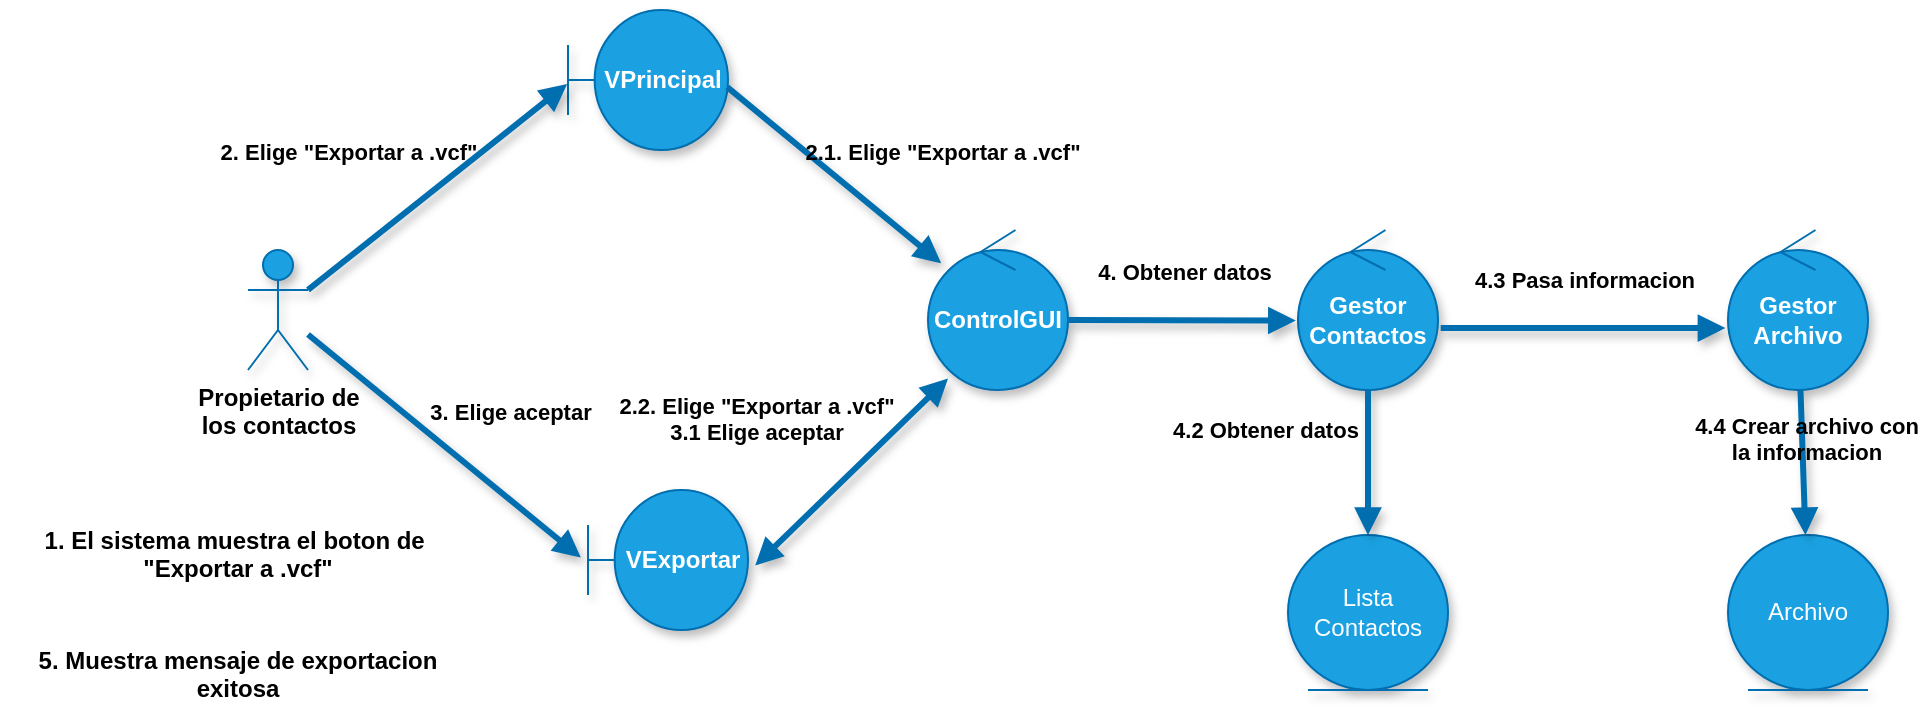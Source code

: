 <mxfile>
    <diagram id="wVKrmILABGlnMz0_kT1O" name="CU - 03">
        <mxGraphModel dx="1374" dy="790" grid="1" gridSize="10" guides="1" tooltips="1" connect="1" arrows="1" fold="1" page="1" pageScale="1" pageWidth="1169" pageHeight="827" background="#ffffff" math="0" shadow="0">
            <root>
                <mxCell id="0"/>
                <mxCell id="1" parent="0"/>
                <mxCell id="2" value="&lt;font color=&quot;#000000&quot;&gt;Propietario de&lt;br&gt;los contactos&lt;br&gt;&lt;/font&gt;" style="shape=umlActor;verticalLabelPosition=bottom;verticalAlign=top;html=1;strokeColor=#006EAF;fillColor=#1ba1e2;fontColor=#ffffff;fontStyle=1;shadow=1;" parent="1" vertex="1">
                    <mxGeometry x="240" y="300" width="30" height="60" as="geometry"/>
                </mxCell>
                <mxCell id="3" value="&lt;font&gt;VPrincipal&lt;/font&gt;" style="shape=umlBoundary;whiteSpace=wrap;html=1;strokeColor=#006EAF;fillColor=#1ba1e2;fontColor=#ffffff;fontStyle=1;shadow=1;" parent="1" vertex="1">
                    <mxGeometry x="400" y="180" width="80" height="70" as="geometry"/>
                </mxCell>
                <mxCell id="4" value="&lt;font&gt;ControlGUI&lt;/font&gt;" style="ellipse;shape=umlControl;whiteSpace=wrap;html=1;strokeColor=#006EAF;fillColor=#1ba1e2;fontColor=#ffffff;fontStyle=1;shadow=1;" parent="1" vertex="1">
                    <mxGeometry x="580" y="290" width="70" height="80" as="geometry"/>
                </mxCell>
                <mxCell id="5" value="&lt;font&gt;VExportar&lt;/font&gt;" style="shape=umlBoundary;whiteSpace=wrap;html=1;strokeColor=#006EAF;fillColor=#1ba1e2;fontColor=#ffffff;fontStyle=1;shadow=1;" parent="1" vertex="1">
                    <mxGeometry x="410" y="420" width="80" height="70" as="geometry"/>
                </mxCell>
                <mxCell id="7" value="2. Elige &quot;Exportar a .vcf&quot;" style="html=1;verticalAlign=bottom;endArrow=block;strokeColor=#006EAF;strokeWidth=3;exitX=1;exitY=0.333;exitDx=0;exitDy=0;exitPerimeter=0;entryX=-0.005;entryY=0.529;entryDx=0;entryDy=0;entryPerimeter=0;fillColor=#1ba1e2;labelBackgroundColor=none;fontColor=#000000;fontStyle=1;shadow=1;" parent="1" source="2" target="3" edge="1">
                    <mxGeometry x="-0.36" y="35" width="80" relative="1" as="geometry">
                        <mxPoint x="270" y="260" as="sourcePoint"/>
                        <mxPoint x="430" y="220" as="targetPoint"/>
                        <mxPoint as="offset"/>
                    </mxGeometry>
                </mxCell>
                <mxCell id="8" value="2.1. Elige &quot;Exportar a .vcf&quot;" style="html=1;verticalAlign=bottom;endArrow=block;strokeColor=#006EAF;strokeWidth=3;exitX=0.995;exitY=0.551;exitDx=0;exitDy=0;exitPerimeter=0;fillColor=#1ba1e2;labelBackgroundColor=none;fontColor=#000000;fontStyle=1;shadow=1;" parent="1" source="3" target="4" edge="1">
                    <mxGeometry x="0.571" y="36" width="80" relative="1" as="geometry">
                        <mxPoint x="450" y="320" as="sourcePoint"/>
                        <mxPoint x="603.2" y="279.01" as="targetPoint"/>
                        <mxPoint as="offset"/>
                    </mxGeometry>
                </mxCell>
                <mxCell id="9" value="2.2. Elige &quot;Exportar a .vcf&quot;&lt;br&gt;3.1 Elige aceptar" style="html=1;verticalAlign=bottom;endArrow=block;strokeColor=#006EAF;strokeWidth=3;exitX=0.143;exitY=0.928;exitDx=0;exitDy=0;exitPerimeter=0;entryX=1.045;entryY=0.54;entryDx=0;entryDy=0;entryPerimeter=0;startArrow=block;startFill=1;endFill=1;fillColor=#1ba1e2;labelBackgroundColor=none;fontColor=#000000;fontStyle=1;shadow=1;" parent="1" source="4" target="5" edge="1">
                    <mxGeometry x="0.401" y="-41" width="80" relative="1" as="geometry">
                        <mxPoint x="290" y="300" as="sourcePoint"/>
                        <mxPoint x="443.2" y="259.01" as="targetPoint"/>
                        <mxPoint as="offset"/>
                    </mxGeometry>
                </mxCell>
                <mxCell id="10" value="3. Elige aceptar" style="html=1;verticalAlign=bottom;endArrow=block;strokeColor=#006EAF;strokeWidth=3;entryX=-0.045;entryY=0.483;entryDx=0;entryDy=0;entryPerimeter=0;startArrow=none;startFill=0;fillColor=#1ba1e2;labelBackgroundColor=none;fontColor=#000000;fontStyle=1;shadow=1;" parent="1" source="2" target="5" edge="1">
                    <mxGeometry x="0.222" y="26" width="80" relative="1" as="geometry">
                        <mxPoint x="300" y="310" as="sourcePoint"/>
                        <mxPoint x="453.2" y="269.01" as="targetPoint"/>
                        <mxPoint x="1" as="offset"/>
                    </mxGeometry>
                </mxCell>
                <mxCell id="11" value="&lt;font&gt;Gestor&lt;br&gt;Contactos&lt;/font&gt;" style="ellipse;shape=umlControl;whiteSpace=wrap;html=1;strokeColor=#006EAF;fillColor=#1ba1e2;fontColor=#ffffff;fontStyle=1;shadow=1;" parent="1" vertex="1">
                    <mxGeometry x="765" y="290" width="70" height="80" as="geometry"/>
                </mxCell>
                <mxCell id="15" value="1. El sistema muestra el boton de &#10;&quot;Exportar a .vcf&quot;" style="text;align=center;fontStyle=1;verticalAlign=middle;spacingLeft=3;spacingRight=3;strokeColor=none;rotatable=0;points=[[0,0.5],[1,0.5]];portConstraint=eastwest;fontColor=#000000;shadow=1;" parent="1" vertex="1">
                    <mxGeometry x="120" y="438.25" width="230" height="26" as="geometry"/>
                </mxCell>
                <mxCell id="17" value="Lista&lt;br&gt;Contactos" style="ellipse;shape=umlEntity;whiteSpace=wrap;html=1;strokeColor=#006EAF;fillColor=#1ba1e2;fontColor=#ffffff;shadow=1;" parent="1" vertex="1">
                    <mxGeometry x="760" y="442.5" width="80" height="77.5" as="geometry"/>
                </mxCell>
                <mxCell id="19" value="4.2 Obtener datos&amp;nbsp;" style="html=1;verticalAlign=bottom;endArrow=block;strokeColor=#006EAF;strokeWidth=3;fillColor=#1ba1e2;labelBackgroundColor=none;fontColor=#000000;fontStyle=1;shadow=1;" parent="1" source="11" target="17" edge="1">
                    <mxGeometry x="-0.172" y="-50" width="80" relative="1" as="geometry">
                        <mxPoint x="844" y="330" as="sourcePoint"/>
                        <mxPoint x="779.23" y="348.4" as="targetPoint"/>
                        <mxPoint y="-1" as="offset"/>
                    </mxGeometry>
                </mxCell>
                <mxCell id="22" value="4. Obtener datos" style="html=1;verticalAlign=bottom;endArrow=block;strokeColor=#006EAF;strokeWidth=3;entryX=-0.016;entryY=0.566;entryDx=0;entryDy=0;entryPerimeter=0;fillColor=#1ba1e2;labelBackgroundColor=none;fontColor=#000000;fontStyle=1;shadow=1;" parent="1" target="11" edge="1">
                    <mxGeometry x="0.009" y="15" width="80" relative="1" as="geometry">
                        <mxPoint x="650" y="335" as="sourcePoint"/>
                        <mxPoint x="717" y="333" as="targetPoint"/>
                        <mxPoint as="offset"/>
                    </mxGeometry>
                </mxCell>
                <mxCell id="23" value="5. Muestra mensaje de exportacion &#10;exitosa" style="text;align=center;fontStyle=1;verticalAlign=middle;spacingLeft=3;spacingRight=3;strokeColor=none;rotatable=0;points=[[0,0.5],[1,0.5]];portConstraint=eastwest;fontColor=#000000;shadow=1;" parent="1" vertex="1">
                    <mxGeometry x="120" y="498.25" width="230" height="26" as="geometry"/>
                </mxCell>
                <mxCell id="24" value="Gestor&lt;br&gt;Archivo" style="ellipse;shape=umlControl;whiteSpace=wrap;html=1;strokeColor=#006EAF;fillColor=#1ba1e2;fontColor=#ffffff;fontStyle=1;shadow=1;" parent="1" vertex="1">
                    <mxGeometry x="980" y="290" width="70" height="80" as="geometry"/>
                </mxCell>
                <mxCell id="25" value="4.3 Pasa informacion" style="html=1;verticalAlign=bottom;endArrow=block;strokeColor=#006EAF;strokeWidth=3;exitX=1.019;exitY=0.613;exitDx=0;exitDy=0;exitPerimeter=0;entryX=-0.019;entryY=0.613;entryDx=0;entryDy=0;entryPerimeter=0;fillColor=#1ba1e2;labelBackgroundColor=none;fontColor=#000000;fontStyle=1;shadow=1;" parent="1" source="11" target="24" edge="1">
                    <mxGeometry x="0.009" y="15" width="80" relative="1" as="geometry">
                        <mxPoint x="810" y="340" as="sourcePoint"/>
                        <mxPoint x="778.88" y="345.28" as="targetPoint"/>
                        <mxPoint as="offset"/>
                    </mxGeometry>
                </mxCell>
                <mxCell id="26" value="Archivo" style="ellipse;shape=umlEntity;whiteSpace=wrap;html=1;strokeColor=#006EAF;fillColor=#1ba1e2;fontColor=#ffffff;shadow=1;" parent="1" vertex="1">
                    <mxGeometry x="980" y="442.5" width="80" height="77.5" as="geometry"/>
                </mxCell>
                <mxCell id="27" value="4.4 Crear archivo con&lt;br&gt;la informacion" style="html=1;verticalAlign=bottom;endArrow=block;strokeColor=#006EAF;strokeWidth=3;fillColor=#1ba1e2;labelBackgroundColor=none;fontColor=#000000;fontStyle=1;shadow=1;" parent="1" source="24" target="26" edge="1">
                    <mxGeometry x="0.105" y="1" width="80" relative="1" as="geometry">
                        <mxPoint x="832.365" y="374.73" as="sourcePoint"/>
                        <mxPoint x="872.785" y="456.273" as="targetPoint"/>
                        <mxPoint as="offset"/>
                    </mxGeometry>
                </mxCell>
            </root>
        </mxGraphModel>
    </diagram>
    <diagram id="JAxMbsGgDNuae7fm5uGS" name="CU-01">
        <mxGraphModel grid="1" gridSize="10" guides="1" tooltips="1" connect="1" arrows="1" page="1" fold="1" pageScale="1" pageWidth="1169" pageHeight="827" background="#ffffff" math="0" shadow="0">
            <root>
                <mxCell id="844P5KpBQNWjgZKK5Ldp-0"/>
                <mxCell id="844P5KpBQNWjgZKK5Ldp-1" parent="844P5KpBQNWjgZKK5Ldp-0"/>
                <mxCell id="844P5KpBQNWjgZKK5Ldp-2" value="Propietario" style="shape=umlActor;verticalLabelPosition=bottom;verticalAlign=top;html=1;strokeColor=#006EAF;fontColor=#ffffff;fillColor=#1ba1e2;shadow=1;" parent="844P5KpBQNWjgZKK5Ldp-1" vertex="1">
                    <mxGeometry x="50" y="190" width="30" height="60" as="geometry"/>
                </mxCell>
                <mxCell id="844P5KpBQNWjgZKK5Ldp-3" value="VCargar" style="shape=umlBoundary;whiteSpace=wrap;html=1;strokeColor=#006EAF;fontColor=#ffffff;fillColor=#1ba1e2;shadow=1;" parent="844P5KpBQNWjgZKK5Ldp-1" vertex="1">
                    <mxGeometry x="210" y="110" width="100" height="80" as="geometry"/>
                </mxCell>
                <mxCell id="844P5KpBQNWjgZKK5Ldp-4" value="VPrincipal" style="shape=umlBoundary;whiteSpace=wrap;html=1;strokeColor=#006EAF;fontColor=#ffffff;fillColor=#1ba1e2;shadow=1;" parent="844P5KpBQNWjgZKK5Ldp-1" vertex="1">
                    <mxGeometry x="210" y="270" width="100" height="80" as="geometry"/>
                </mxCell>
                <mxCell id="x4PbBbcEoLX4tvUn5DY7-0" value="2. Cargar archivo" style="endArrow=blockThin;endFill=1;endSize=12;html=1;entryX=0.01;entryY=0.488;entryDx=0;entryDy=0;entryPerimeter=0;exitX=0.567;exitY=0.617;exitDx=0;exitDy=0;exitPerimeter=0;strokeWidth=3;strokeColor=#006EAF;fillColor=#1ba1e2;fontColor=#000000;labelBackgroundColor=#ffffff;shadow=1;" parent="844P5KpBQNWjgZKK5Ldp-1" source="844P5KpBQNWjgZKK5Ldp-2" target="844P5KpBQNWjgZKK5Ldp-3" edge="1">
                    <mxGeometry width="160" relative="1" as="geometry">
                        <mxPoint x="80" y="219.5" as="sourcePoint"/>
                        <mxPoint x="240" y="219.5" as="targetPoint"/>
                    </mxGeometry>
                </mxCell>
                <mxCell id="nUkVAXEziu4GKmAn4fug-0" value="4.Extrae información" style="rounded=0;orthogonalLoop=1;jettySize=auto;html=1;startArrow=none;startFill=0;endArrow=classicThin;endFill=1;strokeColor=#006EAF;strokeWidth=3;entryX=0.871;entryY=0.288;entryDx=0;entryDy=0;entryPerimeter=0;fillColor=#1ba1e2;fontColor=#000000;labelBackgroundColor=#ffffff;shadow=1;" parent="844P5KpBQNWjgZKK5Ldp-1" source="51AlPT-kxe0Rd58YGvyX-0" target="L4jiqhRdnPU_BH8HF_Pm-1" edge="1">
                    <mxGeometry relative="1" as="geometry">
                        <mxPoint x="560" y="290" as="targetPoint"/>
                    </mxGeometry>
                </mxCell>
                <mxCell id="51AlPT-kxe0Rd58YGvyX-0" value="Gestor&amp;nbsp;&lt;br&gt;Archivo" style="ellipse;shape=umlControl;whiteSpace=wrap;html=1;strokeColor=#006EAF;fontColor=#ffffff;fillColor=#1ba1e2;shadow=1;" parent="844P5KpBQNWjgZKK5Ldp-1" vertex="1">
                    <mxGeometry x="640" y="140" width="70" height="80" as="geometry"/>
                </mxCell>
                <mxCell id="mYoSZ1OuzmnKtqZ5fLZi-0" value="Contacto" style="ellipse;shape=umlEntity;whiteSpace=wrap;html=1;strokeColor=#006EAF;fontColor=#ffffff;fillColor=#1ba1e2;shadow=1;" parent="844P5KpBQNWjgZKK5Ldp-1" vertex="1">
                    <mxGeometry x="545" y="414" width="80" height="80" as="geometry"/>
                </mxCell>
                <mxCell id="_Lt1RSdmNMc0ZbG4oCwu-0" value="2.1 Cargar Archivo" style="endArrow=blockThin;endFill=1;endSize=12;html=1;strokeWidth=3;strokeColor=#006EAF;entryX=0.014;entryY=0.563;entryDx=0;entryDy=0;entryPerimeter=0;fillColor=#1ba1e2;fontColor=#000000;labelBackgroundColor=#ffffff;shadow=1;" parent="844P5KpBQNWjgZKK5Ldp-1" source="844P5KpBQNWjgZKK5Ldp-3" target="zW_FHC6OYZcIvZ-Id54W-0" edge="1">
                    <mxGeometry width="160" relative="1" as="geometry">
                        <mxPoint x="310" y="157.98" as="sourcePoint"/>
                        <mxPoint x="360" y="230" as="targetPoint"/>
                    </mxGeometry>
                </mxCell>
                <mxCell id="Kio3UPPdsljh3Y9yBmK3-1" style="edgeStyle=none;rounded=0;orthogonalLoop=1;jettySize=auto;html=1;strokeWidth=3;entryX=1;entryY=0.475;entryDx=0;entryDy=0;entryPerimeter=0;fontColor=#6666FF;fillColor=#1ba1e2;strokeColor=#006EAF;shadow=1;" edge="1" parent="844P5KpBQNWjgZKK5Ldp-1" source="L4jiqhRdnPU_BH8HF_Pm-1" target="844P5KpBQNWjgZKK5Ldp-4">
                    <mxGeometry relative="1" as="geometry"/>
                </mxCell>
                <mxCell id="Kio3UPPdsljh3Y9yBmK3-2" value="5. Muestra Contactos" style="edgeLabel;html=1;align=center;verticalAlign=middle;resizable=0;points=[];fontColor=#000000;labelBackgroundColor=#ffffff;shadow=1;" connectable="0" vertex="1" parent="Kio3UPPdsljh3Y9yBmK3-1">
                    <mxGeometry x="-0.149" y="-1" relative="1" as="geometry">
                        <mxPoint x="-3" as="offset"/>
                    </mxGeometry>
                </mxCell>
                <mxCell id="a0uw9L6Ydoi0yNM-ecjA-0" value="1. El sistema muestra el botón &quot;Cargar archivo&quot;" style="text;html=1;strokeColor=none;fillColor=none;align=center;verticalAlign=middle;whiteSpace=wrap;rounded=0;fontColor=#000000;shadow=1;" vertex="1" parent="844P5KpBQNWjgZKK5Ldp-1">
                    <mxGeometry x="60" y="110" width="130" height="20" as="geometry"/>
                </mxCell>
                <mxCell id="0JwQZ_awfOvES8tCr3Hu-0" style="edgeStyle=none;rounded=0;orthogonalLoop=1;jettySize=auto;html=1;entryX=0.5;entryY=0;entryDx=0;entryDy=0;strokeWidth=3;fontColor=#6666FF;fillColor=#1ba1e2;strokeColor=#006EAF;shadow=1;" edge="1" parent="844P5KpBQNWjgZKK5Ldp-1" source="L4jiqhRdnPU_BH8HF_Pm-1" target="mYoSZ1OuzmnKtqZ5fLZi-0">
                    <mxGeometry relative="1" as="geometry"/>
                </mxCell>
                <mxCell id="geSmXUBROkgDBLSGlPOD-0" style="edgeStyle=none;rounded=0;orthogonalLoop=1;jettySize=auto;html=1;strokeColor=#006EAF;strokeWidth=3;fontColor=#6666FF;fillColor=#1ba1e2;shadow=1;" edge="1" parent="844P5KpBQNWjgZKK5Ldp-1" source="L4jiqhRdnPU_BH8HF_Pm-1" target="Hl99NW4mQLm3JnFfZBea-0">
                    <mxGeometry relative="1" as="geometry"/>
                </mxCell>
                <mxCell id="L4jiqhRdnPU_BH8HF_Pm-1" value="Gestor Contactos" style="ellipse;shape=umlControl;whiteSpace=wrap;html=1;fontColor=#ffffff;fillColor=#1ba1e2;strokeColor=#006EAF;shadow=1;" vertex="1" parent="844P5KpBQNWjgZKK5Ldp-1">
                    <mxGeometry x="500" y="270" width="70" height="80" as="geometry"/>
                </mxCell>
                <mxCell id="zW_FHC6OYZcIvZ-Id54W-2" value="3. Busca archivo" style="edgeStyle=none;rounded=0;orthogonalLoop=1;jettySize=auto;html=1;strokeWidth=3;fillColor=#1ba1e2;strokeColor=#006EAF;labelBackgroundColor=#ffffff;fontColor=#000000;shadow=1;" edge="1" parent="844P5KpBQNWjgZKK5Ldp-1" source="zW_FHC6OYZcIvZ-Id54W-0" target="51AlPT-kxe0Rd58YGvyX-0">
                    <mxGeometry relative="1" as="geometry"/>
                </mxCell>
                <mxCell id="zW_FHC6OYZcIvZ-Id54W-0" value="ControlGUI" style="ellipse;shape=umlControl;whiteSpace=wrap;html=1;fontColor=#ffffff;fillColor=#1ba1e2;strokeColor=#006EAF;shadow=1;" vertex="1" parent="844P5KpBQNWjgZKK5Ldp-1">
                    <mxGeometry x="450" y="100" width="70" height="80" as="geometry"/>
                </mxCell>
                <mxCell id="Hl99NW4mQLm3JnFfZBea-0" value="ListaContactos" style="ellipse;shape=umlEntity;whiteSpace=wrap;html=1;labelBackgroundColor=none;fontColor=#ffffff;fillColor=#1ba1e2;strokeColor=#006EAF;shadow=1;" vertex="1" parent="844P5KpBQNWjgZKK5Ldp-1">
                    <mxGeometry x="380" y="414" width="90" height="86" as="geometry"/>
                </mxCell>
            </root>
        </mxGraphModel>
    </diagram>
    <diagram id="3uJA360dq35ptUr1cP2X" name="CU-02">
        <mxGraphModel dx="3435" dy="1975" grid="1" gridSize="10" guides="1" tooltips="1" connect="1" arrows="1" fold="1" page="1" pageScale="1" pageWidth="1654" pageHeight="1169" background="#ffffff" math="0" shadow="0">
            <root>
                <mxCell id="61LkHvjpk7ob37nLO1Fz-0"/>
                <mxCell id="61LkHvjpk7ob37nLO1Fz-1" parent="61LkHvjpk7ob37nLO1Fz-0"/>
                <mxCell id="cHLFta0iLQFANbntKIpW-0" style="edgeStyle=none;rounded=0;orthogonalLoop=1;jettySize=auto;html=1;entryX=0.03;entryY=0.538;entryDx=0;entryDy=0;entryPerimeter=0;fontColor=#000000;endArrow=block;endFill=1;verticalAlign=bottom;startArrow=none;startFill=0;strokeColor=#006EAF;fontSize=12;fontStyle=1;fillColor=#1ba1e2;strokeWidth=3;shadow=1;" parent="61LkHvjpk7ob37nLO1Fz-1" source="nA0KSUw7AG2Uvh7fFtkt-0" target="nA0KSUw7AG2Uvh7fFtkt-1" edge="1">
                    <mxGeometry relative="1" as="geometry"/>
                </mxCell>
                <mxCell id="cHLFta0iLQFANbntKIpW-4" value="&lt;span style=&quot;color: rgb(51, 51, 51); font-size: 12px;&quot;&gt;3. Editar&lt;br style=&quot;font-size: 12px;&quot;&gt;&lt;/span&gt;" style="edgeLabel;html=1;align=center;verticalAlign=middle;resizable=0;points=[];fontColor=#000000;labelBackgroundColor=#FFFFFF;fontSize=12;fontStyle=1;shadow=1;" parent="cHLFta0iLQFANbntKIpW-0" connectable="0" vertex="1">
                    <mxGeometry x="-0.231" y="1" relative="1" as="geometry">
                        <mxPoint x="24" y="3" as="offset"/>
                    </mxGeometry>
                </mxCell>
                <mxCell id="nAUDpbZgng55Idfnelv4-67" style="edgeStyle=none;rounded=0;orthogonalLoop=1;jettySize=auto;html=1;fontSize=12;fontColor=#FCFCFC;startArrow=none;startFill=0;strokeColor=#006EAF;fillColor=#1ba1e2;strokeWidth=3;fontStyle=1" parent="61LkHvjpk7ob37nLO1Fz-1" source="nA0KSUw7AG2Uvh7fFtkt-0" target="nAUDpbZgng55Idfnelv4-65" edge="1">
                    <mxGeometry relative="1" as="geometry"/>
                </mxCell>
                <mxCell id="nAUDpbZgng55Idfnelv4-68" value="&lt;span style=&quot;color: rgb(51, 51, 51); font-size: 12px;&quot;&gt;5. Actualizar contacto&lt;/span&gt;&lt;br style=&quot;color: rgb(51, 51, 51); font-size: 12px;&quot;&gt;&lt;span style=&quot;color: rgb(51, 51, 51); font-size: 12px;&quot;&gt;6. Guardar&lt;/span&gt;" style="edgeLabel;html=1;align=center;verticalAlign=middle;resizable=0;points=[];fontSize=12;fontColor=#FCFCFC;labelBackgroundColor=#ffffff;fontStyle=1" parent="nAUDpbZgng55Idfnelv4-67" vertex="1" connectable="0">
                    <mxGeometry x="0.133" y="1" relative="1" as="geometry">
                        <mxPoint as="offset"/>
                    </mxGeometry>
                </mxCell>
                <mxCell id="nA0KSUw7AG2Uvh7fFtkt-0" value="&lt;span style=&quot;color: rgb(0, 0, 0); font-size: 12px;&quot;&gt;P&lt;/span&gt;&lt;span style=&quot;color: rgb(0, 0, 0); font-size: 12px;&quot;&gt;ropietario de&lt;/span&gt;&lt;br style=&quot;color: rgb(0, 0, 0); font-size: 12px;&quot;&gt;&lt;span style=&quot;color: rgb(0, 0, 0); font-size: 12px;&quot;&gt;los contactos&lt;/span&gt;" style="shape=umlActor;verticalLabelPosition=bottom;verticalAlign=top;html=1;strokeColor=#006EAF;fontSize=12;fontStyle=1;fillColor=#1ba1e2;fontColor=#ffffff;shadow=1;" parent="61LkHvjpk7ob37nLO1Fz-1" vertex="1">
                    <mxGeometry x="104" y="65" width="30" height="60" as="geometry"/>
                </mxCell>
                <mxCell id="cHLFta0iLQFANbntKIpW-7" style="edgeStyle=none;rounded=0;orthogonalLoop=1;jettySize=auto;html=1;fontColor=#000000;startArrow=none;startFill=0;endArrow=block;endFill=1;strokeColor=#006EAF;verticalAlign=bottom;fontSize=12;fontStyle=1;fillColor=#1ba1e2;strokeWidth=3;shadow=1;" parent="61LkHvjpk7ob37nLO1Fz-1" source="nA0KSUw7AG2Uvh7fFtkt-1" target="izcXVU6stzDQi7-AXzDk-0" edge="1">
                    <mxGeometry relative="1" as="geometry"/>
                </mxCell>
                <mxCell id="7qqqQvh4767yIRyN5MYi-1" value="&lt;font color=&quot;#000000&quot; style=&quot;font-size: 12px;&quot;&gt;3.1 Editar&lt;br style=&quot;font-size: 12px;&quot;&gt;&lt;/font&gt;" style="edgeLabel;html=1;align=center;verticalAlign=middle;resizable=0;points=[];labelBackgroundColor=#FCFCFC;fontSize=12;fontStyle=1;shadow=1;" parent="cHLFta0iLQFANbntKIpW-7" vertex="1" connectable="0">
                    <mxGeometry x="0.183" y="4" relative="1" as="geometry">
                        <mxPoint x="-4" y="13" as="offset"/>
                    </mxGeometry>
                </mxCell>
                <mxCell id="nA0KSUw7AG2Uvh7fFtkt-1" value="VPrincipal" style="shape=umlBoundary;whiteSpace=wrap;html=1;fontColor=#ffffff;strokeColor=#006EAF;fillColor=#1ba1e2;fontSize=12;fontStyle=1;shadow=1;" parent="61LkHvjpk7ob37nLO1Fz-1" vertex="1">
                    <mxGeometry x="410" y="55" width="100" height="80" as="geometry"/>
                </mxCell>
                <mxCell id="nA0KSUw7AG2Uvh7fFtkt-2" value="Contacto" style="ellipse;shape=umlEntity;whiteSpace=wrap;html=1;fillColor=#1ba1e2;strokeColor=#006EAF;fontColor=#ffffff;fontSize=12;fontStyle=1;shadow=1;" parent="61LkHvjpk7ob37nLO1Fz-1" vertex="1">
                    <mxGeometry x="920" y="200" width="80" height="80" as="geometry"/>
                </mxCell>
                <mxCell id="cHLFta0iLQFANbntKIpW-9" style="edgeStyle=none;rounded=0;orthogonalLoop=1;jettySize=auto;html=1;fontColor=#000000;startArrow=none;startFill=0;endArrow=block;endFill=1;strokeColor=#006EAF;verticalAlign=bottom;fontSize=12;fontStyle=1;fillColor=#1ba1e2;strokeWidth=3;shadow=1;exitX=0.992;exitY=0.828;exitDx=0;exitDy=0;exitPerimeter=0;" parent="61LkHvjpk7ob37nLO1Fz-1" source="nA0KSUw7AG2Uvh7fFtkt-3" target="nA0KSUw7AG2Uvh7fFtkt-2" edge="1">
                    <mxGeometry relative="1" as="geometry">
                        <mxPoint x="770.961" y="109.052" as="sourcePoint"/>
                    </mxGeometry>
                </mxCell>
                <mxCell id="x7653HOwXQVh6BjxESHn-1" style="rounded=0;orthogonalLoop=1;jettySize=auto;html=1;fontColor=#000000;startArrow=none;startFill=0;strokeColor=#006EAF;fontSize=12;fontStyle=1;fillColor=#1ba1e2;strokeWidth=3;shadow=1;exitX=0.713;exitY=0.96;exitDx=0;exitDy=0;exitPerimeter=0;" parent="61LkHvjpk7ob37nLO1Fz-1" source="nA0KSUw7AG2Uvh7fFtkt-3" target="RIzIjpZpnGMYX297wGfR-0" edge="1">
                    <mxGeometry relative="1" as="geometry">
                        <mxPoint x="749" y="116" as="sourcePoint"/>
                    </mxGeometry>
                </mxCell>
                <mxCell id="nA0KSUw7AG2Uvh7fFtkt-3" value="Gestor Contactos" style="ellipse;shape=umlControl;whiteSpace=wrap;html=1;fillColor=#1ba1e2;strokeColor=#006EAF;fontColor=#ffffff;fontSize=12;fontStyle=1;shadow=1;" parent="61LkHvjpk7ob37nLO1Fz-1" vertex="1">
                    <mxGeometry x="705" y="45" width="80" height="80" as="geometry"/>
                </mxCell>
                <mxCell id="cHLFta0iLQFANbntKIpW-8" style="edgeStyle=none;rounded=0;orthogonalLoop=1;jettySize=auto;html=1;fontColor=#000000;startArrow=block;startFill=1;endArrow=block;endFill=1;strokeColor=#006EAF;verticalAlign=bottom;fontSize=12;fontStyle=1;fillColor=#1ba1e2;strokeWidth=3;shadow=1;entryX=0.213;entryY=0.916;entryDx=0;entryDy=0;entryPerimeter=0;" parent="61LkHvjpk7ob37nLO1Fz-1" source="izcXVU6stzDQi7-AXzDk-0" target="nA0KSUw7AG2Uvh7fFtkt-3" edge="1">
                    <mxGeometry relative="1" as="geometry">
                        <mxPoint x="716.162" y="117.839" as="targetPoint"/>
                    </mxGeometry>
                </mxCell>
                <mxCell id="7qqqQvh4767yIRyN5MYi-2" value="3.2 Editar&lt;br style=&quot;font-size: 12px;&quot;&gt;&lt;span style=&quot;background-color: rgb(252, 252, 252); font-size: 12px;&quot;&gt;6.2 Guardar&lt;/span&gt;" style="edgeLabel;html=1;align=center;verticalAlign=middle;resizable=0;points=[];labelBackgroundColor=#FFFFFF;fontColor=#000000;fontSize=12;fontStyle=1;shadow=1;" parent="cHLFta0iLQFANbntKIpW-8" vertex="1" connectable="0">
                    <mxGeometry x="-0.171" y="-2" relative="1" as="geometry">
                        <mxPoint x="47" y="-72" as="offset"/>
                    </mxGeometry>
                </mxCell>
                <mxCell id="izcXVU6stzDQi7-AXzDk-0" value="Control GUI" style="ellipse;shape=umlControl;whiteSpace=wrap;html=1;fillColor=#1ba1e2;strokeColor=#006EAF;fontColor=#ffffff;fontSize=12;fontStyle=1;shadow=1;" parent="61LkHvjpk7ob37nLO1Fz-1" vertex="1">
                    <mxGeometry x="557" y="290" width="80" height="80" as="geometry"/>
                </mxCell>
                <mxCell id="RIzIjpZpnGMYX297wGfR-0" value="ListaContactos&amp;nbsp;" style="ellipse;shape=umlEntity;whiteSpace=wrap;html=1;labelBackgroundColor=none;fontColor=#ffffff;strokeColor=#006EAF;fillColor=#1ba1e2;fontSize=12;fontStyle=1;shadow=1;" parent="61LkHvjpk7ob37nLO1Fz-1" vertex="1">
                    <mxGeometry x="777" y="270" width="100" height="100" as="geometry"/>
                </mxCell>
                <mxCell id="7qqqQvh4767yIRyN5MYi-0" value="&lt;span id=&quot;docs-internal-guid-0f616c94-7fff-befc-49b8-4551bafb7d0e&quot; style=&quot;font-size: 12px;&quot;&gt;&lt;ol style=&quot;margin-top: 0px; margin-bottom: 0px; font-size: 12px;&quot;&gt;&lt;li dir=&quot;ltr&quot; style=&quot;list-style-type: decimal; font-family: arial; color: rgb(0, 0, 0); background-color: transparent; vertical-align: baseline; font-size: 12px;&quot;&gt;&lt;p dir=&quot;ltr&quot; style=&quot;line-height: 1.2; margin-top: 0pt; margin-bottom: 0pt; font-size: 12px;&quot;&gt;&lt;span style=&quot;background-color: transparent; vertical-align: baseline; font-size: 12px;&quot;&gt;El sistema selecciona el primer contacto de la lista de contactos por defecto.&lt;/span&gt;&lt;/p&gt;&lt;/li&gt;&lt;li dir=&quot;ltr&quot; style=&quot;list-style-type: decimal; font-family: arial; color: rgb(0, 0, 0); background-color: transparent; vertical-align: baseline; font-size: 12px;&quot;&gt;&lt;p dir=&quot;ltr&quot; style=&quot;line-height: 1.2; margin-top: 0pt; margin-bottom: 0pt; font-size: 12px;&quot;&gt;&lt;span style=&quot;background-color: transparent; font-size: 12px;&quot;&gt;El sistema muestra la información del contacto seleccionado.&lt;/span&gt;&lt;/p&gt;&lt;/li&gt;&lt;/ol&gt;&lt;/span&gt;" style="text;html=1;align=left;verticalAlign=middle;resizable=0;points=[];autosize=1;strokeColor=none;fontSize=12;fontStyle=1" parent="61LkHvjpk7ob37nLO1Fz-1" vertex="1">
                    <mxGeometry x="25" y="3" width="490" height="50" as="geometry"/>
                </mxCell>
                <mxCell id="nAUDpbZgng55Idfnelv4-66" style="edgeStyle=none;rounded=0;orthogonalLoop=1;jettySize=auto;html=1;fontSize=12;fontColor=#FCFCFC;startArrow=block;startFill=1;strokeColor=#006EAF;strokeWidth=3;fillColor=#1ba1e2;fontStyle=1" parent="61LkHvjpk7ob37nLO1Fz-1" source="nAUDpbZgng55Idfnelv4-65" target="izcXVU6stzDQi7-AXzDk-0" edge="1">
                    <mxGeometry relative="1" as="geometry"/>
                </mxCell>
                <mxCell id="nAUDpbZgng55Idfnelv4-69" value="&lt;span style=&quot;color: rgb(51, 51, 51); font-size: 12px;&quot;&gt;4. Formulario de edición&lt;br style=&quot;font-size: 12px;&quot;&gt;&lt;/span&gt;&lt;span style=&quot;color: rgb(51, 51, 51); font-size: 12px;&quot;&gt;6.1 Guardar&lt;/span&gt;" style="edgeLabel;html=1;align=center;verticalAlign=middle;resizable=0;points=[];fontSize=12;fontColor=#FCFCFC;labelBackgroundColor=#ffffff;fontStyle=1" parent="nAUDpbZgng55Idfnelv4-66" vertex="1" connectable="0">
                    <mxGeometry x="-0.378" relative="1" as="geometry">
                        <mxPoint x="24" as="offset"/>
                    </mxGeometry>
                </mxCell>
                <mxCell id="nAUDpbZgng55Idfnelv4-65" value="VEdicion" style="shape=umlBoundary;whiteSpace=wrap;html=1;labelBackgroundColor=none;fontSize=12;fontColor=#ffffff;fillColor=#1ba1e2;strokeColor=#006EAF;fontStyle=1" parent="61LkHvjpk7ob37nLO1Fz-1" vertex="1">
                    <mxGeometry x="255" y="290" width="100" height="80" as="geometry"/>
                </mxCell>
                <mxCell id="nAUDpbZgng55Idfnelv4-71" style="edgeStyle=none;rounded=0;orthogonalLoop=1;jettySize=auto;html=1;entryX=-0.007;entryY=0.403;entryDx=0;entryDy=0;entryPerimeter=0;shadow=1;labelBackgroundColor=#ffffff;fontColor=#000000;strokeColor=#006EAF;strokeWidth=3;fillColor=#1ba1e2;fontSize=12;fontStyle=1" parent="61LkHvjpk7ob37nLO1Fz-1" source="nAUDpbZgng55Idfnelv4-73" target="nAUDpbZgng55Idfnelv4-81" edge="1">
                    <mxGeometry relative="1" as="geometry"/>
                </mxCell>
                <mxCell id="nAUDpbZgng55Idfnelv4-72" style="edgeStyle=none;rounded=0;orthogonalLoop=1;jettySize=auto;html=1;shadow=1;labelBackgroundColor=#ffffff;fontColor=#000000;strokeColor=#006EAF;strokeWidth=3;fillColor=#1ba1e2;fontSize=12;fontStyle=1" parent="61LkHvjpk7ob37nLO1Fz-1" source="nAUDpbZgng55Idfnelv4-73" target="nAUDpbZgng55Idfnelv4-94" edge="1">
                    <mxGeometry relative="1" as="geometry"/>
                </mxCell>
                <mxCell id="nAUDpbZgng55Idfnelv4-73" value="&lt;span style=&quot;font-size: 12px;&quot;&gt;Gestor Analisis&lt;/span&gt;" style="ellipse;shape=umlControl;whiteSpace=wrap;html=1;labelBackgroundColor=none;fontColor=#ffffff;strokeColor=#006EAF;fillColor=#1ba1e2;shadow=1;fontSize=12;fontStyle=1" parent="61LkHvjpk7ob37nLO1Fz-1" vertex="1">
                    <mxGeometry x="699" y="1597" width="74" height="80" as="geometry"/>
                </mxCell>
                <mxCell id="nAUDpbZgng55Idfnelv4-74" style="edgeStyle=none;rounded=0;orthogonalLoop=1;jettySize=auto;html=1;entryX=0.03;entryY=0.538;entryDx=0;entryDy=0;entryPerimeter=0;fontColor=#000000;endArrow=block;endFill=1;verticalAlign=bottom;startArrow=none;startFill=0;strokeColor=#006EAF;fillColor=#1ba1e2;strokeWidth=3;shadow=1;fontSize=12;fontStyle=1" parent="61LkHvjpk7ob37nLO1Fz-1" source="nAUDpbZgng55Idfnelv4-76" target="nAUDpbZgng55Idfnelv4-80" edge="1">
                    <mxGeometry relative="1" as="geometry"/>
                </mxCell>
                <mxCell id="nAUDpbZgng55Idfnelv4-75" value="&lt;span style=&quot;color: rgb(51, 51, 51); font-size: 12px;&quot;&gt;3.&amp;nbsp;Buscar duplicados&lt;/span&gt;" style="edgeLabel;html=1;align=center;verticalAlign=middle;resizable=0;points=[];fontColor=#000000;labelBackgroundColor=#FFFFFF;shadow=1;fontSize=12;fontStyle=1" parent="nAUDpbZgng55Idfnelv4-74" connectable="0" vertex="1">
                    <mxGeometry x="-0.231" y="1" relative="1" as="geometry">
                        <mxPoint x="24" y="3" as="offset"/>
                    </mxGeometry>
                </mxCell>
                <mxCell id="nAUDpbZgng55Idfnelv4-76" value="&lt;span style=&quot;color: rgb(0, 0, 0); font-size: 12px;&quot;&gt;P&lt;/span&gt;&lt;span style=&quot;color: rgb(0, 0, 0); font-size: 12px;&quot;&gt;ropietario de&lt;/span&gt;&lt;br style=&quot;color: rgb(0, 0, 0); font-size: 12px;&quot;&gt;&lt;span style=&quot;color: rgb(0, 0, 0); font-size: 12px;&quot;&gt;los contactos&lt;/span&gt;" style="shape=umlActor;verticalLabelPosition=bottom;verticalAlign=top;html=1;strokeColor=#006EAF;fillColor=#1ba1e2;fontColor=#ffffff;shadow=1;fontSize=12;fontStyle=1" parent="61LkHvjpk7ob37nLO1Fz-1" vertex="1">
                    <mxGeometry x="104" y="1411" width="30" height="60" as="geometry"/>
                </mxCell>
                <mxCell id="nAUDpbZgng55Idfnelv4-77" style="rounded=0;orthogonalLoop=1;jettySize=auto;html=1;fontColor=#000000;startArrow=block;startFill=1;endArrow=block;endFill=1;strokeColor=#006EAF;verticalAlign=bottom;fillColor=#1ba1e2;strokeWidth=3;shadow=1;exitX=1.019;exitY=0.571;exitDx=0;exitDy=0;exitPerimeter=0;entryX=-0.037;entryY=0.469;entryDx=0;entryDy=0;entryPerimeter=0;fontSize=12;fontStyle=1" parent="61LkHvjpk7ob37nLO1Fz-1" source="nAUDpbZgng55Idfnelv4-80" target="nAUDpbZgng55Idfnelv4-88" edge="1">
                    <mxGeometry relative="1" as="geometry"/>
                </mxCell>
                <mxCell id="nAUDpbZgng55Idfnelv4-79" value="&lt;span style=&quot;color: rgb(51, 51, 51); font-size: 12px;&quot;&gt;3.1&lt;/span&gt;&lt;span style=&quot;color: rgb(51, 51, 51); font-size: 12px;&quot;&gt;&amp;nbsp;Buscar duplicados&lt;/span&gt;" style="edgeLabel;html=1;align=center;verticalAlign=middle;resizable=0;points=[];fontSize=12;fontColor=#FCFCFC;labelBackgroundColor=#ffffff;fontStyle=1" parent="nAUDpbZgng55Idfnelv4-77" vertex="1" connectable="0">
                    <mxGeometry x="0.209" relative="1" as="geometry">
                        <mxPoint x="-20" y="3" as="offset"/>
                    </mxGeometry>
                </mxCell>
                <mxCell id="nAUDpbZgng55Idfnelv4-80" value="VPrincipal" style="shape=umlBoundary;whiteSpace=wrap;html=1;fontColor=#ffffff;strokeColor=#006EAF;fillColor=#1ba1e2;shadow=1;fontSize=12;fontStyle=1" parent="61LkHvjpk7ob37nLO1Fz-1" vertex="1">
                    <mxGeometry x="349" y="1401" width="100" height="80" as="geometry"/>
                </mxCell>
                <mxCell id="nAUDpbZgng55Idfnelv4-81" value="Contacto" style="ellipse;shape=umlEntity;whiteSpace=wrap;html=1;fillColor=#1ba1e2;strokeColor=#006EAF;fontColor=#ffffff;fontSize=12;fontStyle=1" parent="61LkHvjpk7ob37nLO1Fz-1" vertex="1">
                    <mxGeometry x="999" y="1777" width="80" height="80" as="geometry"/>
                </mxCell>
                <mxCell id="nAUDpbZgng55Idfnelv4-82" style="edgeStyle=none;rounded=0;orthogonalLoop=1;jettySize=auto;html=1;fontColor=#000000;startArrow=none;startFill=0;endArrow=block;endFill=1;strokeColor=#006EAF;verticalAlign=bottom;fillColor=#1ba1e2;strokeWidth=3;shadow=1;fontSize=12;fontStyle=1" parent="61LkHvjpk7ob37nLO1Fz-1" source="nAUDpbZgng55Idfnelv4-85" target="nAUDpbZgng55Idfnelv4-89" edge="1">
                    <mxGeometry relative="1" as="geometry">
                        <mxPoint x="1200" y="1441" as="targetPoint"/>
                    </mxGeometry>
                </mxCell>
                <mxCell id="nAUDpbZgng55Idfnelv4-83" style="edgeStyle=none;rounded=0;orthogonalLoop=1;jettySize=auto;html=1;fontSize=12;fontColor=#FCFCFC;startArrow=block;startFill=1;strokeColor=#006EAF;strokeWidth=3;fillColor=#1ba1e2;entryX=1.037;entryY=0.573;entryDx=0;entryDy=0;entryPerimeter=0;exitX=-0.019;exitY=0.565;exitDx=0;exitDy=0;exitPerimeter=0;fontStyle=1" parent="61LkHvjpk7ob37nLO1Fz-1" source="nAUDpbZgng55Idfnelv4-85" target="nAUDpbZgng55Idfnelv4-73" edge="1">
                    <mxGeometry relative="1" as="geometry">
                        <mxPoint x="994" y="1438" as="sourcePoint"/>
                        <mxPoint x="806" y="1444" as="targetPoint"/>
                    </mxGeometry>
                </mxCell>
                <mxCell id="nAUDpbZgng55Idfnelv4-84" style="edgeStyle=none;rounded=0;orthogonalLoop=1;jettySize=auto;html=1;shadow=1;labelBackgroundColor=#ffffff;fontColor=#000000;strokeColor=#006EAF;strokeWidth=3;fillColor=#1ba1e2;fontSize=12;fontStyle=1" parent="61LkHvjpk7ob37nLO1Fz-1" source="nAUDpbZgng55Idfnelv4-85" target="nAUDpbZgng55Idfnelv4-81" edge="1">
                    <mxGeometry relative="1" as="geometry"/>
                </mxCell>
                <mxCell id="nAUDpbZgng55Idfnelv4-85" value="Gestor Contactos" style="ellipse;shape=umlControl;whiteSpace=wrap;html=1;fillColor=#1ba1e2;strokeColor=#006EAF;fontColor=#ffffff;shadow=1;fontSize=12;fontStyle=1" parent="61LkHvjpk7ob37nLO1Fz-1" vertex="1">
                    <mxGeometry x="1007" y="1391" width="70" height="80" as="geometry"/>
                </mxCell>
                <mxCell id="nAUDpbZgng55Idfnelv4-86" style="edgeStyle=none;rounded=0;orthogonalLoop=1;jettySize=auto;html=1;fontSize=12;fontColor=#FCFCFC;startArrow=block;startFill=1;strokeColor=#006EAF;fillColor=#1ba1e2;strokeWidth=3;fontStyle=1" parent="61LkHvjpk7ob37nLO1Fz-1" source="nAUDpbZgng55Idfnelv4-88" target="nAUDpbZgng55Idfnelv4-73" edge="1">
                    <mxGeometry relative="1" as="geometry"/>
                </mxCell>
                <mxCell id="nAUDpbZgng55Idfnelv4-88" value="Control GUI" style="ellipse;shape=umlControl;whiteSpace=wrap;html=1;fillColor=#1ba1e2;strokeColor=#006EAF;fontColor=#ffffff;shadow=1;fontSize=12;fontStyle=1" parent="61LkHvjpk7ob37nLO1Fz-1" vertex="1">
                    <mxGeometry x="699" y="1411" width="70" height="80" as="geometry"/>
                </mxCell>
                <mxCell id="sJFAfnp3v3B6nsI30Z_v-80" value="" style="edgeStyle=orthogonalEdgeStyle;rounded=0;orthogonalLoop=1;jettySize=auto;html=1;fontSize=12;" edge="1" parent="61LkHvjpk7ob37nLO1Fz-1" source="nAUDpbZgng55Idfnelv4-89" target="nAUDpbZgng55Idfnelv4-85">
                    <mxGeometry relative="1" as="geometry"/>
                </mxCell>
                <mxCell id="nAUDpbZgng55Idfnelv4-89" value="ListaContactos&amp;nbsp;" style="ellipse;shape=umlEntity;whiteSpace=wrap;html=1;labelBackgroundColor=none;fontColor=#ffffff;strokeColor=#006EAF;fillColor=#1ba1e2;shadow=1;fontSize=12;fontStyle=1" parent="61LkHvjpk7ob37nLO1Fz-1" vertex="1">
                    <mxGeometry x="1170" y="1381" width="105" height="100" as="geometry"/>
                </mxCell>
                <mxCell id="nAUDpbZgng55Idfnelv4-92" value="&lt;span id=&quot;docs-internal-guid-0f616c94-7fff-befc-49b8-4551bafb7d0e&quot; style=&quot;font-size: 12px;&quot;&gt;&lt;ol style=&quot;margin-top: 0px; margin-bottom: 0px; font-size: 12px;&quot;&gt;&lt;li dir=&quot;ltr&quot; style=&quot;list-style-type: decimal; font-size: 12px; font-family: arial; color: rgb(0, 0, 0); background-color: transparent; vertical-align: baseline;&quot;&gt;&lt;p dir=&quot;ltr&quot; style=&quot;line-height: 1.2; margin-top: 0pt; margin-bottom: 0pt; font-size: 12px;&quot;&gt;&lt;span style=&quot;font-size: 12px; background-color: transparent; vertical-align: baseline;&quot;&gt;El sistema selecciona el primer contacto de la lista de contactos por defecto.&lt;/span&gt;&lt;/p&gt;&lt;/li&gt;&lt;li dir=&quot;ltr&quot; style=&quot;list-style-type: decimal; font-size: 12px; font-family: arial; color: rgb(0, 0, 0); background-color: transparent; vertical-align: baseline;&quot;&gt;&lt;p dir=&quot;ltr&quot; style=&quot;line-height: 1.2; margin-top: 0pt; margin-bottom: 0pt; font-size: 12px;&quot;&gt;&lt;span style=&quot;background-color: transparent; font-size: 12px;&quot;&gt;El sistema muestra la información del contacto seleccionado.&lt;/span&gt;&lt;/p&gt;&lt;/li&gt;&lt;/ol&gt;&lt;/span&gt;" style="text;html=1;align=left;verticalAlign=middle;resizable=0;points=[];autosize=1;strokeColor=none;fontSize=12;fontStyle=1" parent="61LkHvjpk7ob37nLO1Fz-1" vertex="1">
                    <mxGeometry x="24" y="1341" width="490" height="50" as="geometry"/>
                </mxCell>
                <mxCell id="nAUDpbZgng55Idfnelv4-94" value="ListaDuplicados" style="ellipse;shape=umlEntity;whiteSpace=wrap;html=1;labelBackgroundColor=none;fontColor=#ffffff;strokeColor=#006EAF;fillColor=#1ba1e2;shadow=1;fontSize=12;fontStyle=1" parent="61LkHvjpk7ob37nLO1Fz-1" vertex="1">
                    <mxGeometry x="681.5" y="1777" width="105" height="100" as="geometry"/>
                </mxCell>
                <mxCell id="sJFAfnp3v3B6nsI30Z_v-1" value="&lt;span style=&quot;color: rgb(51, 51, 51); font-size: 12px;&quot;&gt;4. Analizar duplicados&lt;br style=&quot;font-size: 12px;&quot;&gt;7.3 Fusionar&lt;br style=&quot;font-size: 12px;&quot;&gt;&lt;/span&gt;" style="edgeLabel;html=1;align=center;verticalAlign=middle;resizable=0;points=[];fontSize=12;fontColor=#FCFCFC;labelBackgroundColor=#ffffff;fontStyle=1" vertex="1" connectable="0" parent="61LkHvjpk7ob37nLO1Fz-1">
                    <mxGeometry x="914.004" y="1516.996" as="geometry"/>
                </mxCell>
                <mxCell id="sJFAfnp3v3B6nsI30Z_v-3" value="VDuplicados" style="shape=umlBoundary;whiteSpace=wrap;html=1;fontColor=#ffffff;strokeColor=#006EAF;fillColor=#1ba1e2;shadow=1;fontSize=12;fontStyle=1" vertex="1" parent="61LkHvjpk7ob37nLO1Fz-1">
                    <mxGeometry x="389" y="1597" width="100" height="80" as="geometry"/>
                </mxCell>
                <mxCell id="sJFAfnp3v3B6nsI30Z_v-4" style="edgeStyle=none;rounded=0;orthogonalLoop=1;jettySize=auto;html=1;fontSize=12;fontColor=#FCFCFC;startArrow=block;startFill=1;strokeColor=#006EAF;fillColor=#1ba1e2;strokeWidth=3;fontStyle=1" edge="1" parent="61LkHvjpk7ob37nLO1Fz-1" source="sJFAfnp3v3B6nsI30Z_v-3" target="nAUDpbZgng55Idfnelv4-88">
                    <mxGeometry relative="1" as="geometry">
                        <mxPoint x="588.003" y="1583.998" as="sourcePoint"/>
                        <mxPoint x="589.427" y="1690.001" as="targetPoint"/>
                    </mxGeometry>
                </mxCell>
                <mxCell id="sJFAfnp3v3B6nsI30Z_v-5" value="&lt;span style=&quot;color: rgb(51, 51, 51); font-size: 12px;&quot;&gt;5. Mostrar duplicados&lt;br style=&quot;font-size: 12px;&quot;&gt;7.1 Fusionar&lt;br style=&quot;font-size: 12px;&quot;&gt;&lt;/span&gt;" style="edgeLabel;html=1;align=center;verticalAlign=middle;resizable=0;points=[];fontSize=12;fontColor=#FCFCFC;labelBackgroundColor=#ffffff;fontStyle=1" vertex="1" connectable="0" parent="sJFAfnp3v3B6nsI30Z_v-4">
                    <mxGeometry x="0.414" relative="1" as="geometry">
                        <mxPoint x="-49" y="21" as="offset"/>
                    </mxGeometry>
                </mxCell>
                <mxCell id="sJFAfnp3v3B6nsI30Z_v-7" style="edgeStyle=none;rounded=0;orthogonalLoop=1;jettySize=auto;html=1;fontSize=12;fontColor=#FCFCFC;startArrow=block;startFill=1;strokeColor=#006EAF;fillColor=#1ba1e2;strokeWidth=3;exitX=0.657;exitY=0.821;exitDx=0;exitDy=0;exitPerimeter=0;fontStyle=1" edge="1" parent="61LkHvjpk7ob37nLO1Fz-1" source="nAUDpbZgng55Idfnelv4-76" target="sJFAfnp3v3B6nsI30Z_v-3">
                    <mxGeometry relative="1" as="geometry">
                        <mxPoint x="283.003" y="1550.998" as="sourcePoint"/>
                        <mxPoint x="284.427" y="1657.001" as="targetPoint"/>
                    </mxGeometry>
                </mxCell>
                <mxCell id="sJFAfnp3v3B6nsI30Z_v-8" value="&lt;span style=&quot;color: rgb(51, 51, 51); font-size: 12px;&quot;&gt;6. Seleccionar duplicados&lt;br style=&quot;font-size: 12px;&quot;&gt;7. Fusionar&lt;br style=&quot;font-size: 12px;&quot;&gt;&lt;/span&gt;" style="edgeLabel;html=1;align=center;verticalAlign=middle;resizable=0;points=[];fontSize=12;fontColor=#FCFCFC;labelBackgroundColor=#ffffff;fontStyle=1" vertex="1" connectable="0" parent="sJFAfnp3v3B6nsI30Z_v-7">
                    <mxGeometry x="0.414" relative="1" as="geometry">
                        <mxPoint as="offset"/>
                    </mxGeometry>
                </mxCell>
                <mxCell id="sJFAfnp3v3B6nsI30Z_v-10" style="edgeStyle=none;rounded=0;orthogonalLoop=1;jettySize=auto;html=1;entryX=0.03;entryY=0.538;entryDx=0;entryDy=0;entryPerimeter=0;fontColor=#000000;endArrow=block;endFill=1;verticalAlign=bottom;startArrow=none;startFill=0;strokeColor=#006EAF;fontSize=12;fontStyle=1;fillColor=#1ba1e2;strokeWidth=3;shadow=1;" edge="1" parent="61LkHvjpk7ob37nLO1Fz-1" source="sJFAfnp3v3B6nsI30Z_v-14" target="sJFAfnp3v3B6nsI30Z_v-17">
                    <mxGeometry relative="1" as="geometry"/>
                </mxCell>
                <mxCell id="sJFAfnp3v3B6nsI30Z_v-11" value="&lt;span style=&quot;color: rgb(51, 51, 51); font-size: 12px;&quot;&gt;3. Crear nuevo contacto&lt;br style=&quot;font-size: 12px;&quot;&gt;&lt;/span&gt;" style="edgeLabel;html=1;align=center;verticalAlign=middle;resizable=0;points=[];fontColor=#000000;labelBackgroundColor=#FFFFFF;fontSize=12;fontStyle=1;shadow=1;" connectable="0" vertex="1" parent="sJFAfnp3v3B6nsI30Z_v-10">
                    <mxGeometry x="-0.231" y="1" relative="1" as="geometry">
                        <mxPoint x="24" y="3" as="offset"/>
                    </mxGeometry>
                </mxCell>
                <mxCell id="sJFAfnp3v3B6nsI30Z_v-12" style="edgeStyle=none;rounded=0;orthogonalLoop=1;jettySize=auto;html=1;fontSize=12;fontColor=#FCFCFC;startArrow=none;startFill=0;strokeColor=#006EAF;fillColor=#1ba1e2;strokeWidth=3;fontStyle=1" edge="1" parent="61LkHvjpk7ob37nLO1Fz-1" source="sJFAfnp3v3B6nsI30Z_v-14" target="sJFAfnp3v3B6nsI30Z_v-29">
                    <mxGeometry relative="1" as="geometry"/>
                </mxCell>
                <mxCell id="sJFAfnp3v3B6nsI30Z_v-13" value="&lt;span style=&quot;color: rgb(51, 51, 51); font-size: 12px;&quot;&gt;5. Llenar nuevo contacto&lt;/span&gt;&lt;br style=&quot;color: rgb(51, 51, 51); font-size: 12px;&quot;&gt;&lt;span style=&quot;color: rgb(51, 51, 51); font-size: 12px;&quot;&gt;6. Guardar&lt;/span&gt;" style="edgeLabel;html=1;align=center;verticalAlign=middle;resizable=0;points=[];fontSize=12;fontColor=#FCFCFC;labelBackgroundColor=#ffffff;fontStyle=1" vertex="1" connectable="0" parent="sJFAfnp3v3B6nsI30Z_v-12">
                    <mxGeometry x="0.133" y="1" relative="1" as="geometry">
                        <mxPoint as="offset"/>
                    </mxGeometry>
                </mxCell>
                <mxCell id="sJFAfnp3v3B6nsI30Z_v-14" value="&lt;span style=&quot;color: rgb(0, 0, 0); font-size: 12px;&quot;&gt;P&lt;/span&gt;&lt;span style=&quot;color: rgb(0, 0, 0); font-size: 12px;&quot;&gt;ropietario de&lt;/span&gt;&lt;br style=&quot;color: rgb(0, 0, 0); font-size: 12px;&quot;&gt;&lt;span style=&quot;color: rgb(0, 0, 0); font-size: 12px;&quot;&gt;los contactos&lt;/span&gt;" style="shape=umlActor;verticalLabelPosition=bottom;verticalAlign=top;html=1;strokeColor=#006EAF;fontSize=12;fontStyle=1;fillColor=#1ba1e2;fontColor=#ffffff;shadow=1;" vertex="1" parent="61LkHvjpk7ob37nLO1Fz-1">
                    <mxGeometry x="104" y="509" width="30" height="60" as="geometry"/>
                </mxCell>
                <mxCell id="sJFAfnp3v3B6nsI30Z_v-15" style="edgeStyle=none;rounded=0;orthogonalLoop=1;jettySize=auto;html=1;fontColor=#000000;startArrow=none;startFill=0;endArrow=block;endFill=1;strokeColor=#006EAF;verticalAlign=bottom;fontSize=12;fontStyle=1;fillColor=#1ba1e2;strokeWidth=3;shadow=1;" edge="1" parent="61LkHvjpk7ob37nLO1Fz-1" source="sJFAfnp3v3B6nsI30Z_v-17" target="sJFAfnp3v3B6nsI30Z_v-24">
                    <mxGeometry relative="1" as="geometry"/>
                </mxCell>
                <mxCell id="sJFAfnp3v3B6nsI30Z_v-16" value="&lt;span style=&quot;color: rgb(51, 51, 51); background-color: rgb(255, 255, 255); font-size: 12px;&quot;&gt;3.1 Crear nuevo contacto&lt;/span&gt;&lt;font color=&quot;#000000&quot; style=&quot;font-size: 12px;&quot;&gt;&lt;br style=&quot;font-size: 12px;&quot;&gt;&lt;/font&gt;" style="edgeLabel;html=1;align=center;verticalAlign=middle;resizable=0;points=[];labelBackgroundColor=#FCFCFC;fontSize=12;fontStyle=1;shadow=1;" vertex="1" connectable="0" parent="sJFAfnp3v3B6nsI30Z_v-15">
                    <mxGeometry x="0.183" y="4" relative="1" as="geometry">
                        <mxPoint x="-4" y="13" as="offset"/>
                    </mxGeometry>
                </mxCell>
                <mxCell id="sJFAfnp3v3B6nsI30Z_v-17" value="VPrincipal" style="shape=umlBoundary;whiteSpace=wrap;html=1;fontColor=#ffffff;strokeColor=#006EAF;fillColor=#1ba1e2;fontSize=12;fontStyle=1;shadow=1;" vertex="1" parent="61LkHvjpk7ob37nLO1Fz-1">
                    <mxGeometry x="410" y="499" width="100" height="80" as="geometry"/>
                </mxCell>
                <mxCell id="sJFAfnp3v3B6nsI30Z_v-18" value="Contacto" style="ellipse;shape=umlEntity;whiteSpace=wrap;html=1;fillColor=#1ba1e2;strokeColor=#006EAF;fontColor=#ffffff;fontSize=12;fontStyle=1;shadow=1;" vertex="1" parent="61LkHvjpk7ob37nLO1Fz-1">
                    <mxGeometry x="920" y="644" width="80" height="80" as="geometry"/>
                </mxCell>
                <mxCell id="sJFAfnp3v3B6nsI30Z_v-19" style="edgeStyle=none;rounded=0;orthogonalLoop=1;jettySize=auto;html=1;fontColor=#000000;startArrow=none;startFill=0;endArrow=block;endFill=1;strokeColor=#006EAF;verticalAlign=bottom;fontSize=12;fontStyle=1;fillColor=#1ba1e2;strokeWidth=3;shadow=1;exitX=0.992;exitY=0.828;exitDx=0;exitDy=0;exitPerimeter=0;" edge="1" parent="61LkHvjpk7ob37nLO1Fz-1" source="sJFAfnp3v3B6nsI30Z_v-21" target="sJFAfnp3v3B6nsI30Z_v-18">
                    <mxGeometry relative="1" as="geometry">
                        <mxPoint x="770.961" y="553.052" as="sourcePoint"/>
                    </mxGeometry>
                </mxCell>
                <mxCell id="sJFAfnp3v3B6nsI30Z_v-20" style="rounded=0;orthogonalLoop=1;jettySize=auto;html=1;fontColor=#000000;startArrow=none;startFill=0;strokeColor=#006EAF;fontSize=12;fontStyle=1;fillColor=#1ba1e2;strokeWidth=3;shadow=1;exitX=0.713;exitY=0.96;exitDx=0;exitDy=0;exitPerimeter=0;" edge="1" parent="61LkHvjpk7ob37nLO1Fz-1" source="sJFAfnp3v3B6nsI30Z_v-21" target="sJFAfnp3v3B6nsI30Z_v-25">
                    <mxGeometry relative="1" as="geometry">
                        <mxPoint x="749" y="560" as="sourcePoint"/>
                    </mxGeometry>
                </mxCell>
                <mxCell id="sJFAfnp3v3B6nsI30Z_v-21" value="Gestor Contactos" style="ellipse;shape=umlControl;whiteSpace=wrap;html=1;fillColor=#1ba1e2;strokeColor=#006EAF;fontColor=#ffffff;fontSize=12;fontStyle=1;shadow=1;" vertex="1" parent="61LkHvjpk7ob37nLO1Fz-1">
                    <mxGeometry x="705" y="489" width="80" height="80" as="geometry"/>
                </mxCell>
                <mxCell id="sJFAfnp3v3B6nsI30Z_v-22" style="edgeStyle=none;rounded=0;orthogonalLoop=1;jettySize=auto;html=1;fontColor=#000000;startArrow=block;startFill=1;endArrow=block;endFill=1;strokeColor=#006EAF;verticalAlign=bottom;fontSize=12;fontStyle=1;fillColor=#1ba1e2;strokeWidth=3;shadow=1;entryX=0.213;entryY=0.916;entryDx=0;entryDy=0;entryPerimeter=0;" edge="1" parent="61LkHvjpk7ob37nLO1Fz-1" source="sJFAfnp3v3B6nsI30Z_v-24" target="sJFAfnp3v3B6nsI30Z_v-21">
                    <mxGeometry relative="1" as="geometry">
                        <mxPoint x="716.162" y="561.839" as="targetPoint"/>
                    </mxGeometry>
                </mxCell>
                <mxCell id="sJFAfnp3v3B6nsI30Z_v-23" value="3.2&lt;span style=&quot;color: rgb(51, 51, 51); font-size: 12px;&quot;&gt;&amp;nbsp;Crear&amp;nbsp;&lt;/span&gt;&lt;span style=&quot;color: rgb(51, 51, 51); font-size: 12px;&quot;&gt;nuevo&amp;nbsp;&lt;/span&gt;&lt;span style=&quot;color: rgb(51, 51, 51); font-size: 12px;&quot;&gt;contacto&lt;/span&gt;&lt;br style=&quot;font-size: 12px;&quot;&gt;&lt;span style=&quot;background-color: rgb(252, 252, 252); font-size: 12px;&quot;&gt;6.2 Guardar&lt;/span&gt;" style="edgeLabel;html=1;align=center;verticalAlign=middle;resizable=0;points=[];labelBackgroundColor=#FFFFFF;fontColor=#000000;fontSize=12;fontStyle=1;shadow=1;" vertex="1" connectable="0" parent="sJFAfnp3v3B6nsI30Z_v-22">
                    <mxGeometry x="-0.171" y="-2" relative="1" as="geometry">
                        <mxPoint x="27" y="-45" as="offset"/>
                    </mxGeometry>
                </mxCell>
                <mxCell id="sJFAfnp3v3B6nsI30Z_v-24" value="Control GUI" style="ellipse;shape=umlControl;whiteSpace=wrap;html=1;fillColor=#1ba1e2;strokeColor=#006EAF;fontColor=#ffffff;fontSize=12;fontStyle=1;shadow=1;" vertex="1" parent="61LkHvjpk7ob37nLO1Fz-1">
                    <mxGeometry x="557" y="734" width="80" height="80" as="geometry"/>
                </mxCell>
                <mxCell id="sJFAfnp3v3B6nsI30Z_v-25" value="ListaContactos&amp;nbsp;" style="ellipse;shape=umlEntity;whiteSpace=wrap;html=1;labelBackgroundColor=none;fontColor=#ffffff;strokeColor=#006EAF;fillColor=#1ba1e2;fontSize=12;fontStyle=1;shadow=1;" vertex="1" parent="61LkHvjpk7ob37nLO1Fz-1">
                    <mxGeometry x="777" y="714" width="100" height="100" as="geometry"/>
                </mxCell>
                <mxCell id="sJFAfnp3v3B6nsI30Z_v-26" value="&lt;span id=&quot;docs-internal-guid-0f616c94-7fff-befc-49b8-4551bafb7d0e&quot; style=&quot;font-size: 12px;&quot;&gt;&lt;ol style=&quot;margin-top: 0px; margin-bottom: 0px; font-size: 12px;&quot;&gt;&lt;li dir=&quot;ltr&quot; style=&quot;list-style-type: decimal; font-family: arial; color: rgb(0, 0, 0); background-color: transparent; vertical-align: baseline; font-size: 12px;&quot;&gt;&lt;p dir=&quot;ltr&quot; style=&quot;line-height: 1.2; margin-top: 0pt; margin-bottom: 0pt; font-size: 12px;&quot;&gt;&lt;span style=&quot;background-color: transparent; vertical-align: baseline; font-size: 12px;&quot;&gt;El sistema selecciona el primer contacto de la lista de contactos por defecto.&lt;/span&gt;&lt;/p&gt;&lt;/li&gt;&lt;li dir=&quot;ltr&quot; style=&quot;list-style-type: decimal; font-family: arial; color: rgb(0, 0, 0); background-color: transparent; vertical-align: baseline; font-size: 12px;&quot;&gt;&lt;p dir=&quot;ltr&quot; style=&quot;line-height: 1.2; margin-top: 0pt; margin-bottom: 0pt; font-size: 12px;&quot;&gt;&lt;span style=&quot;background-color: transparent; font-size: 12px;&quot;&gt;El sistema muestra la información del contacto seleccionado.&lt;/span&gt;&lt;/p&gt;&lt;/li&gt;&lt;/ol&gt;&lt;/span&gt;" style="text;html=1;align=left;verticalAlign=middle;resizable=0;points=[];autosize=1;strokeColor=none;fontSize=12;fontStyle=1" vertex="1" parent="61LkHvjpk7ob37nLO1Fz-1">
                    <mxGeometry x="25" y="447" width="490" height="50" as="geometry"/>
                </mxCell>
                <mxCell id="sJFAfnp3v3B6nsI30Z_v-27" style="edgeStyle=none;rounded=0;orthogonalLoop=1;jettySize=auto;html=1;fontSize=12;fontColor=#FCFCFC;startArrow=block;startFill=1;strokeColor=#006EAF;strokeWidth=3;fillColor=#1ba1e2;fontStyle=1" edge="1" parent="61LkHvjpk7ob37nLO1Fz-1" source="sJFAfnp3v3B6nsI30Z_v-29" target="sJFAfnp3v3B6nsI30Z_v-24">
                    <mxGeometry relative="1" as="geometry"/>
                </mxCell>
                <mxCell id="sJFAfnp3v3B6nsI30Z_v-28" value="&lt;span style=&quot;color: rgb(51, 51, 51); font-size: 12px;&quot;&gt;4. Formulario de nuevo contacto&lt;br style=&quot;font-size: 12px;&quot;&gt;&lt;/span&gt;&lt;span style=&quot;color: rgb(51, 51, 51); font-size: 12px;&quot;&gt;6.1 Guardar&lt;/span&gt;" style="edgeLabel;html=1;align=center;verticalAlign=middle;resizable=0;points=[];fontSize=12;fontColor=#FCFCFC;labelBackgroundColor=#ffffff;fontStyle=1" vertex="1" connectable="0" parent="sJFAfnp3v3B6nsI30Z_v-27">
                    <mxGeometry x="-0.378" relative="1" as="geometry">
                        <mxPoint x="24" as="offset"/>
                    </mxGeometry>
                </mxCell>
                <mxCell id="sJFAfnp3v3B6nsI30Z_v-29" value="VEdicion" style="shape=umlBoundary;whiteSpace=wrap;html=1;labelBackgroundColor=none;fontSize=12;fontColor=#ffffff;fillColor=#1ba1e2;strokeColor=#006EAF;fontStyle=1" vertex="1" parent="61LkHvjpk7ob37nLO1Fz-1">
                    <mxGeometry x="255" y="734" width="100" height="80" as="geometry"/>
                </mxCell>
                <mxCell id="sJFAfnp3v3B6nsI30Z_v-30" style="edgeStyle=none;rounded=0;orthogonalLoop=1;jettySize=auto;html=1;entryX=0.03;entryY=0.538;entryDx=0;entryDy=0;entryPerimeter=0;fontColor=#000000;endArrow=block;endFill=1;verticalAlign=bottom;startArrow=none;startFill=0;strokeColor=#006EAF;fontSize=12;fontStyle=1;fillColor=#1ba1e2;strokeWidth=3;shadow=1;" edge="1" parent="61LkHvjpk7ob37nLO1Fz-1" source="sJFAfnp3v3B6nsI30Z_v-34" target="sJFAfnp3v3B6nsI30Z_v-37">
                    <mxGeometry relative="1" as="geometry"/>
                </mxCell>
                <mxCell id="sJFAfnp3v3B6nsI30Z_v-31" value="&lt;span style=&quot;color: rgb(51, 51, 51); font-size: 12px;&quot;&gt;3. Eliminar contacto&lt;br style=&quot;font-size: 12px;&quot;&gt;&lt;/span&gt;" style="edgeLabel;html=1;align=center;verticalAlign=middle;resizable=0;points=[];fontColor=#000000;labelBackgroundColor=#FFFFFF;fontSize=12;fontStyle=1;shadow=1;" connectable="0" vertex="1" parent="sJFAfnp3v3B6nsI30Z_v-30">
                    <mxGeometry x="-0.231" y="1" relative="1" as="geometry">
                        <mxPoint x="24" y="3" as="offset"/>
                    </mxGeometry>
                </mxCell>
                <mxCell id="sJFAfnp3v3B6nsI30Z_v-32" style="edgeStyle=none;rounded=0;orthogonalLoop=1;jettySize=auto;html=1;fontSize=12;fontColor=#FCFCFC;startArrow=none;startFill=0;strokeColor=#006EAF;fillColor=#1ba1e2;strokeWidth=3;fontStyle=1" edge="1" parent="61LkHvjpk7ob37nLO1Fz-1" source="sJFAfnp3v3B6nsI30Z_v-34" target="sJFAfnp3v3B6nsI30Z_v-49">
                    <mxGeometry relative="1" as="geometry"/>
                </mxCell>
                <mxCell id="sJFAfnp3v3B6nsI30Z_v-33" value="&lt;span style=&quot;color: rgb(51, 51, 51); font-size: 12px;&quot;&gt;5. Si/No&lt;/span&gt;" style="edgeLabel;html=1;align=center;verticalAlign=middle;resizable=0;points=[];fontSize=12;fontColor=#FCFCFC;labelBackgroundColor=#ffffff;fontStyle=1" vertex="1" connectable="0" parent="sJFAfnp3v3B6nsI30Z_v-32">
                    <mxGeometry x="0.133" y="1" relative="1" as="geometry">
                        <mxPoint as="offset"/>
                    </mxGeometry>
                </mxCell>
                <mxCell id="sJFAfnp3v3B6nsI30Z_v-34" value="&lt;span style=&quot;color: rgb(0, 0, 0); font-size: 12px;&quot;&gt;P&lt;/span&gt;&lt;span style=&quot;color: rgb(0, 0, 0); font-size: 12px;&quot;&gt;ropietario de&lt;/span&gt;&lt;br style=&quot;color: rgb(0, 0, 0); font-size: 12px;&quot;&gt;&lt;span style=&quot;color: rgb(0, 0, 0); font-size: 12px;&quot;&gt;los contactos&lt;/span&gt;" style="shape=umlActor;verticalLabelPosition=bottom;verticalAlign=top;html=1;strokeColor=#006EAF;fontSize=12;fontStyle=1;fillColor=#1ba1e2;fontColor=#ffffff;shadow=1;" vertex="1" parent="61LkHvjpk7ob37nLO1Fz-1">
                    <mxGeometry x="103" y="958" width="30" height="60" as="geometry"/>
                </mxCell>
                <mxCell id="sJFAfnp3v3B6nsI30Z_v-35" style="edgeStyle=none;rounded=0;orthogonalLoop=1;jettySize=auto;html=1;fontColor=#000000;startArrow=none;startFill=0;endArrow=block;endFill=1;strokeColor=#006EAF;verticalAlign=bottom;fontSize=12;fontStyle=1;fillColor=#1ba1e2;strokeWidth=3;shadow=1;" edge="1" parent="61LkHvjpk7ob37nLO1Fz-1" source="sJFAfnp3v3B6nsI30Z_v-37" target="sJFAfnp3v3B6nsI30Z_v-44">
                    <mxGeometry relative="1" as="geometry"/>
                </mxCell>
                <mxCell id="sJFAfnp3v3B6nsI30Z_v-36" value="&lt;font color=&quot;#000000&quot; style=&quot;font-size: 12px;&quot;&gt;3.1 Eliminar contacto&lt;br style=&quot;font-size: 12px;&quot;&gt;&lt;/font&gt;" style="edgeLabel;html=1;align=center;verticalAlign=middle;resizable=0;points=[];labelBackgroundColor=#FCFCFC;fontSize=12;fontStyle=1;shadow=1;" vertex="1" connectable="0" parent="sJFAfnp3v3B6nsI30Z_v-35">
                    <mxGeometry x="0.183" y="4" relative="1" as="geometry">
                        <mxPoint x="-4" y="13" as="offset"/>
                    </mxGeometry>
                </mxCell>
                <mxCell id="sJFAfnp3v3B6nsI30Z_v-37" value="VPrincipal" style="shape=umlBoundary;whiteSpace=wrap;html=1;fontColor=#ffffff;strokeColor=#006EAF;fillColor=#1ba1e2;fontSize=12;fontStyle=1;shadow=1;" vertex="1" parent="61LkHvjpk7ob37nLO1Fz-1">
                    <mxGeometry x="409" y="948" width="100" height="80" as="geometry"/>
                </mxCell>
                <mxCell id="sJFAfnp3v3B6nsI30Z_v-38" value="Contacto" style="ellipse;shape=umlEntity;whiteSpace=wrap;html=1;fillColor=#1ba1e2;strokeColor=#006EAF;fontColor=#ffffff;fontSize=12;fontStyle=1;shadow=1;" vertex="1" parent="61LkHvjpk7ob37nLO1Fz-1">
                    <mxGeometry x="919" y="1093" width="80" height="80" as="geometry"/>
                </mxCell>
                <mxCell id="sJFAfnp3v3B6nsI30Z_v-39" style="edgeStyle=none;rounded=0;orthogonalLoop=1;jettySize=auto;html=1;fontColor=#000000;startArrow=none;startFill=0;endArrow=block;endFill=1;strokeColor=#006EAF;verticalAlign=bottom;fontSize=12;fontStyle=1;fillColor=#1ba1e2;strokeWidth=3;shadow=1;exitX=0.992;exitY=0.828;exitDx=0;exitDy=0;exitPerimeter=0;" edge="1" parent="61LkHvjpk7ob37nLO1Fz-1" source="sJFAfnp3v3B6nsI30Z_v-41" target="sJFAfnp3v3B6nsI30Z_v-38">
                    <mxGeometry relative="1" as="geometry">
                        <mxPoint x="769.961" y="1002.052" as="sourcePoint"/>
                    </mxGeometry>
                </mxCell>
                <mxCell id="sJFAfnp3v3B6nsI30Z_v-40" style="rounded=0;orthogonalLoop=1;jettySize=auto;html=1;fontColor=#000000;startArrow=none;startFill=0;strokeColor=#006EAF;fontSize=12;fontStyle=1;fillColor=#1ba1e2;strokeWidth=3;shadow=1;exitX=0.713;exitY=0.96;exitDx=0;exitDy=0;exitPerimeter=0;" edge="1" parent="61LkHvjpk7ob37nLO1Fz-1" source="sJFAfnp3v3B6nsI30Z_v-41" target="sJFAfnp3v3B6nsI30Z_v-45">
                    <mxGeometry relative="1" as="geometry">
                        <mxPoint x="748" y="1009" as="sourcePoint"/>
                    </mxGeometry>
                </mxCell>
                <mxCell id="sJFAfnp3v3B6nsI30Z_v-41" value="Gestor Contactos" style="ellipse;shape=umlControl;whiteSpace=wrap;html=1;fillColor=#1ba1e2;strokeColor=#006EAF;fontColor=#ffffff;fontSize=12;fontStyle=1;shadow=1;" vertex="1" parent="61LkHvjpk7ob37nLO1Fz-1">
                    <mxGeometry x="704" y="938" width="80" height="80" as="geometry"/>
                </mxCell>
                <mxCell id="sJFAfnp3v3B6nsI30Z_v-42" style="edgeStyle=none;rounded=0;orthogonalLoop=1;jettySize=auto;html=1;fontColor=#000000;startArrow=block;startFill=1;endArrow=block;endFill=1;strokeColor=#006EAF;verticalAlign=bottom;fontSize=12;fontStyle=1;fillColor=#1ba1e2;strokeWidth=3;shadow=1;entryX=0.213;entryY=0.916;entryDx=0;entryDy=0;entryPerimeter=0;" edge="1" parent="61LkHvjpk7ob37nLO1Fz-1" source="sJFAfnp3v3B6nsI30Z_v-44" target="sJFAfnp3v3B6nsI30Z_v-41">
                    <mxGeometry relative="1" as="geometry">
                        <mxPoint x="715.162" y="1010.839" as="targetPoint"/>
                    </mxGeometry>
                </mxCell>
                <mxCell id="sJFAfnp3v3B6nsI30Z_v-43" value="&lt;span style=&quot;background-color: rgb(252, 252, 252); font-size: 12px;&quot;&gt;5.2&amp;nbsp;&lt;/span&gt;&lt;span style=&quot;color: rgb(51, 51, 51); font-size: 12px;&quot;&gt;Si&lt;/span&gt;&lt;span style=&quot;color: rgb(51, 51, 51); font-size: 12px;&quot;&gt;/No&lt;/span&gt;" style="edgeLabel;html=1;align=center;verticalAlign=middle;resizable=0;points=[];labelBackgroundColor=#FFFFFF;fontColor=#000000;fontSize=12;fontStyle=1;shadow=1;" vertex="1" connectable="0" parent="sJFAfnp3v3B6nsI30Z_v-42">
                    <mxGeometry x="-0.171" y="-2" relative="1" as="geometry">
                        <mxPoint x="47" y="-72" as="offset"/>
                    </mxGeometry>
                </mxCell>
                <mxCell id="sJFAfnp3v3B6nsI30Z_v-44" value="Control GUI" style="ellipse;shape=umlControl;whiteSpace=wrap;html=1;fillColor=#1ba1e2;strokeColor=#006EAF;fontColor=#ffffff;fontSize=12;fontStyle=1;shadow=1;" vertex="1" parent="61LkHvjpk7ob37nLO1Fz-1">
                    <mxGeometry x="556" y="1183" width="80" height="80" as="geometry"/>
                </mxCell>
                <mxCell id="sJFAfnp3v3B6nsI30Z_v-45" value="ListaContactos&amp;nbsp;" style="ellipse;shape=umlEntity;whiteSpace=wrap;html=1;labelBackgroundColor=none;fontColor=#ffffff;strokeColor=#006EAF;fillColor=#1ba1e2;fontSize=12;fontStyle=1;shadow=1;" vertex="1" parent="61LkHvjpk7ob37nLO1Fz-1">
                    <mxGeometry x="776" y="1163" width="100" height="100" as="geometry"/>
                </mxCell>
                <mxCell id="sJFAfnp3v3B6nsI30Z_v-46" value="&lt;span id=&quot;docs-internal-guid-0f616c94-7fff-befc-49b8-4551bafb7d0e&quot; style=&quot;font-size: 12px;&quot;&gt;&lt;ol style=&quot;margin-top: 0px; margin-bottom: 0px; font-size: 12px;&quot;&gt;&lt;li dir=&quot;ltr&quot; style=&quot;list-style-type: decimal; font-family: arial; color: rgb(0, 0, 0); background-color: transparent; vertical-align: baseline; font-size: 12px;&quot;&gt;&lt;p dir=&quot;ltr&quot; style=&quot;line-height: 1.2; margin-top: 0pt; margin-bottom: 0pt; font-size: 12px;&quot;&gt;&lt;span style=&quot;background-color: transparent; vertical-align: baseline; font-size: 12px;&quot;&gt;El sistema selecciona el primer contacto de la lista de contactos por defecto.&lt;/span&gt;&lt;/p&gt;&lt;/li&gt;&lt;li dir=&quot;ltr&quot; style=&quot;list-style-type: decimal; font-family: arial; color: rgb(0, 0, 0); background-color: transparent; vertical-align: baseline; font-size: 12px;&quot;&gt;&lt;p dir=&quot;ltr&quot; style=&quot;line-height: 1.2; margin-top: 0pt; margin-bottom: 0pt; font-size: 12px;&quot;&gt;&lt;span style=&quot;background-color: transparent; font-size: 12px;&quot;&gt;El sistema muestra la información del contacto seleccionado.&lt;/span&gt;&lt;/p&gt;&lt;/li&gt;&lt;/ol&gt;&lt;/span&gt;" style="text;html=1;align=left;verticalAlign=middle;resizable=0;points=[];autosize=1;strokeColor=none;fontSize=12;fontStyle=1" vertex="1" parent="61LkHvjpk7ob37nLO1Fz-1">
                    <mxGeometry x="24" y="896" width="490" height="50" as="geometry"/>
                </mxCell>
                <mxCell id="sJFAfnp3v3B6nsI30Z_v-47" style="edgeStyle=none;rounded=0;orthogonalLoop=1;jettySize=auto;html=1;fontSize=12;fontColor=#FCFCFC;startArrow=block;startFill=1;strokeColor=#006EAF;strokeWidth=3;fillColor=#1ba1e2;fontStyle=1" edge="1" parent="61LkHvjpk7ob37nLO1Fz-1" source="sJFAfnp3v3B6nsI30Z_v-49" target="sJFAfnp3v3B6nsI30Z_v-44">
                    <mxGeometry relative="1" as="geometry"/>
                </mxCell>
                <mxCell id="sJFAfnp3v3B6nsI30Z_v-48" value="&lt;span style=&quot;color: rgb(51, 51, 51); font-size: 12px;&quot;&gt;4. Confimar eliminación&lt;br style=&quot;font-size: 12px;&quot;&gt;&lt;/span&gt;&lt;span style=&quot;color: rgb(51, 51, 51); font-size: 12px;&quot;&gt;5.1&amp;nbsp;&lt;/span&gt;&lt;span style=&quot;color: rgb(51, 51, 51); font-size: 12px;&quot;&gt;Si&lt;/span&gt;&lt;span style=&quot;color: rgb(51, 51, 51); font-size: 12px;&quot;&gt;/No&lt;/span&gt;" style="edgeLabel;html=1;align=center;verticalAlign=middle;resizable=0;points=[];fontSize=12;fontColor=#FCFCFC;labelBackgroundColor=#ffffff;fontStyle=1" vertex="1" connectable="0" parent="sJFAfnp3v3B6nsI30Z_v-47">
                    <mxGeometry x="-0.378" relative="1" as="geometry">
                        <mxPoint x="38" as="offset"/>
                    </mxGeometry>
                </mxCell>
                <mxCell id="sJFAfnp3v3B6nsI30Z_v-49" value="VEdicion" style="shape=umlBoundary;whiteSpace=wrap;html=1;labelBackgroundColor=none;fontSize=12;fontColor=#ffffff;fillColor=#1ba1e2;strokeColor=#006EAF;fontStyle=1" vertex="1" parent="61LkHvjpk7ob37nLO1Fz-1">
                    <mxGeometry x="254" y="1183" width="100" height="80" as="geometry"/>
                </mxCell>
                <mxCell id="sJFAfnp3v3B6nsI30Z_v-50" style="edgeStyle=none;rounded=0;orthogonalLoop=1;jettySize=auto;html=1;entryX=-0.007;entryY=0.403;entryDx=0;entryDy=0;entryPerimeter=0;shadow=1;labelBackgroundColor=#ffffff;fontColor=#000000;strokeColor=#006EAF;strokeWidth=3;fillColor=#1ba1e2;fontStyle=1" edge="1" parent="61LkHvjpk7ob37nLO1Fz-1" source="sJFAfnp3v3B6nsI30Z_v-52" target="sJFAfnp3v3B6nsI30Z_v-60">
                    <mxGeometry relative="1" as="geometry"/>
                </mxCell>
                <mxCell id="sJFAfnp3v3B6nsI30Z_v-51" style="edgeStyle=none;rounded=0;orthogonalLoop=1;jettySize=auto;html=1;shadow=1;labelBackgroundColor=#ffffff;fontColor=#000000;strokeColor=#006EAF;strokeWidth=3;fillColor=#1ba1e2;fontStyle=1" edge="1" parent="61LkHvjpk7ob37nLO1Fz-1" source="sJFAfnp3v3B6nsI30Z_v-52" target="sJFAfnp3v3B6nsI30Z_v-70">
                    <mxGeometry relative="1" as="geometry"/>
                </mxCell>
                <mxCell id="sJFAfnp3v3B6nsI30Z_v-52" value="&lt;span&gt;Gestor Analisis&lt;/span&gt;" style="ellipse;shape=umlControl;whiteSpace=wrap;html=1;labelBackgroundColor=none;fontColor=#ffffff;strokeColor=#006EAF;fillColor=#1ba1e2;shadow=1;fontStyle=1" vertex="1" parent="61LkHvjpk7ob37nLO1Fz-1">
                    <mxGeometry x="697" y="2217" width="74" height="80" as="geometry"/>
                </mxCell>
                <mxCell id="sJFAfnp3v3B6nsI30Z_v-53" style="edgeStyle=none;rounded=0;orthogonalLoop=1;jettySize=auto;html=1;entryX=0.03;entryY=0.538;entryDx=0;entryDy=0;entryPerimeter=0;fontColor=#000000;endArrow=block;endFill=1;verticalAlign=bottom;startArrow=none;startFill=0;strokeColor=#006EAF;fillColor=#1ba1e2;strokeWidth=3;shadow=1;fontStyle=1" edge="1" parent="61LkHvjpk7ob37nLO1Fz-1">
                    <mxGeometry relative="1" as="geometry">
                        <mxPoint x="132" y="2061.196" as="sourcePoint"/>
                        <mxPoint x="350" y="2064.04" as="targetPoint"/>
                    </mxGeometry>
                </mxCell>
                <mxCell id="sJFAfnp3v3B6nsI30Z_v-54" value="&lt;span style=&quot;color: rgb(51, 51, 51); font-size: 13.333px;&quot;&gt;3. Buscar incompletos&lt;/span&gt;" style="edgeLabel;html=1;align=center;verticalAlign=middle;resizable=0;points=[];fontColor=#000000;labelBackgroundColor=#FFFFFF;shadow=1;fontStyle=1" connectable="0" vertex="1" parent="sJFAfnp3v3B6nsI30Z_v-53">
                    <mxGeometry x="-0.231" y="1" relative="1" as="geometry">
                        <mxPoint x="24" y="3" as="offset"/>
                    </mxGeometry>
                </mxCell>
                <mxCell id="sJFAfnp3v3B6nsI30Z_v-55" value="&lt;span style=&quot;color: rgb(0 , 0 , 0)&quot;&gt;P&lt;/span&gt;&lt;span style=&quot;color: rgb(0 , 0 , 0)&quot;&gt;ropietario de&lt;/span&gt;&lt;br style=&quot;color: rgb(0 , 0 , 0)&quot;&gt;&lt;span style=&quot;color: rgb(0 , 0 , 0)&quot;&gt;los contactos&lt;/span&gt;" style="shape=umlActor;verticalLabelPosition=bottom;verticalAlign=top;html=1;strokeColor=#006EAF;fillColor=#1ba1e2;fontColor=#ffffff;shadow=1;fontStyle=1" vertex="1" parent="61LkHvjpk7ob37nLO1Fz-1">
                    <mxGeometry x="103" y="2031" width="30" height="60" as="geometry"/>
                </mxCell>
                <mxCell id="sJFAfnp3v3B6nsI30Z_v-56" style="rounded=0;orthogonalLoop=1;jettySize=auto;html=1;fontColor=#000000;startArrow=block;startFill=1;endArrow=block;endFill=1;strokeColor=#006EAF;verticalAlign=bottom;fillColor=#1ba1e2;strokeWidth=3;shadow=1;exitX=1.019;exitY=0.571;exitDx=0;exitDy=0;exitPerimeter=0;entryX=-0.037;entryY=0.469;entryDx=0;entryDy=0;entryPerimeter=0;fontStyle=1" edge="1" parent="61LkHvjpk7ob37nLO1Fz-1">
                    <mxGeometry relative="1" as="geometry">
                        <mxPoint x="448.9" y="2066.68" as="sourcePoint"/>
                        <mxPoint x="694.41" y="2068.52" as="targetPoint"/>
                    </mxGeometry>
                </mxCell>
                <mxCell id="sJFAfnp3v3B6nsI30Z_v-57" value="&lt;span style=&quot;color: rgba(0 , 0 , 0 , 0) ; font-family: monospace ; font-size: 0px&quot;&gt;%3CmxGraphModel%3E%3Croot%3E%3CmxCell%20id%3D%220%22%2F%3E%3CmxCell%20id%3D%221%22%20parent%3D%220%22%2F%3E%3CmxCell%20id%3D%222%22%20value%3D%22%26lt%3Bspan%20style%3D%26quot%3Bcolor%3A%20rgb(51%20%2C%2051%20%2C%2051)%20%3B%20font-size%3A%2013.333px%20%3B%20font-weight%3A%20700%26quot%3B%26gt%3B3.%20Buscar%20duplicados%26lt%3B%2Fspan%26gt%3B%22%20style%3D%22edgeLabel%3Bhtml%3D1%3Balign%3Dcenter%3BverticalAlign%3Dmiddle%3Bresizable%3D0%3Bpoints%3D%5B%5D%3BfontColor%3D%23000000%3BlabelBackgroundColor%3D%23FFFFFF%3Bshadow%3D1%3B%22%20connectable%3D%220%22%20vertex%3D%221%22%20parent%3D%221%22%3E%3CmxGeometry%20x%3D%22257.535%22%20y%3D%22497.286%22%20as%3D%22geometry%22%2F%3E%3C%2FmxCell%3E%3C%2Froot%3E%3C%2FmxGraphModel%3E&lt;/span&gt;" style="edgeLabel;html=1;align=center;verticalAlign=middle;resizable=0;points=[];fontSize=11;fontColor=#FCFCFC;fontStyle=1" vertex="1" connectable="0" parent="sJFAfnp3v3B6nsI30Z_v-56">
                    <mxGeometry x="0.26" y="2" relative="1" as="geometry">
                        <mxPoint x="1" as="offset"/>
                    </mxGeometry>
                </mxCell>
                <mxCell id="sJFAfnp3v3B6nsI30Z_v-58" value="&lt;span style=&quot;color: rgb(51, 51, 51); font-size: 13.333px; background-color: rgb(255, 255, 255);&quot;&gt;3.1 Buscar incompletos&lt;/span&gt;" style="edgeLabel;html=1;align=center;verticalAlign=middle;resizable=0;points=[];fontSize=11;fontColor=#FCFCFC;fontStyle=1" vertex="1" connectable="0" parent="sJFAfnp3v3B6nsI30Z_v-56">
                    <mxGeometry x="0.209" relative="1" as="geometry">
                        <mxPoint as="offset"/>
                    </mxGeometry>
                </mxCell>
                <mxCell id="sJFAfnp3v3B6nsI30Z_v-59" value="VPrincipal" style="shape=umlBoundary;whiteSpace=wrap;html=1;fontColor=#ffffff;strokeColor=#006EAF;fillColor=#1ba1e2;shadow=1;fontStyle=1" vertex="1" parent="61LkHvjpk7ob37nLO1Fz-1">
                    <mxGeometry x="348" y="2021" width="100" height="80" as="geometry"/>
                </mxCell>
                <mxCell id="sJFAfnp3v3B6nsI30Z_v-60" value="Contacto" style="ellipse;shape=umlEntity;whiteSpace=wrap;html=1;fillColor=#1ba1e2;strokeColor=#006EAF;fontColor=#ffffff;fontStyle=1" vertex="1" parent="61LkHvjpk7ob37nLO1Fz-1">
                    <mxGeometry x="995" y="2397" width="80" height="80" as="geometry"/>
                </mxCell>
                <mxCell id="sJFAfnp3v3B6nsI30Z_v-61" style="edgeStyle=none;rounded=0;orthogonalLoop=1;jettySize=auto;html=1;fontColor=#000000;startArrow=none;startFill=0;endArrow=block;endFill=1;strokeColor=#006EAF;verticalAlign=bottom;fillColor=#1ba1e2;strokeWidth=3;shadow=1;fontStyle=1" edge="1" parent="61LkHvjpk7ob37nLO1Fz-1">
                    <mxGeometry relative="1" as="geometry">
                        <mxPoint x="1062" y="2061" as="sourcePoint"/>
                        <mxPoint x="1198" y="2061" as="targetPoint"/>
                    </mxGeometry>
                </mxCell>
                <mxCell id="sJFAfnp3v3B6nsI30Z_v-62" style="edgeStyle=none;rounded=0;orthogonalLoop=1;jettySize=auto;html=1;fontSize=11;fontColor=#FCFCFC;startArrow=block;startFill=1;strokeColor=#006EAF;strokeWidth=3;fillColor=#1ba1e2;entryX=1.037;entryY=0.573;entryDx=0;entryDy=0;entryPerimeter=0;exitX=-0.019;exitY=0.565;exitDx=0;exitDy=0;exitPerimeter=0;fontStyle=1" edge="1" parent="61LkHvjpk7ob37nLO1Fz-1" target="sJFAfnp3v3B6nsI30Z_v-52">
                    <mxGeometry relative="1" as="geometry">
                        <mxPoint x="990.67" y="2066.2" as="sourcePoint"/>
                        <mxPoint x="804" y="2064" as="targetPoint"/>
                    </mxGeometry>
                </mxCell>
                <mxCell id="sJFAfnp3v3B6nsI30Z_v-63" style="edgeStyle=none;rounded=0;orthogonalLoop=1;jettySize=auto;html=1;shadow=1;labelBackgroundColor=#ffffff;fontColor=#000000;strokeColor=#006EAF;strokeWidth=3;fillColor=#1ba1e2;fontStyle=1" edge="1" parent="61LkHvjpk7ob37nLO1Fz-1" target="sJFAfnp3v3B6nsI30Z_v-60">
                    <mxGeometry relative="1" as="geometry">
                        <mxPoint x="1027.796" y="2100.99" as="sourcePoint"/>
                    </mxGeometry>
                </mxCell>
                <mxCell id="sJFAfnp3v3B6nsI30Z_v-64" value="Gestor Contactos" style="ellipse;shape=umlControl;whiteSpace=wrap;html=1;fillColor=#1ba1e2;strokeColor=#006EAF;fontColor=#ffffff;shadow=1;fontStyle=1" vertex="1" parent="61LkHvjpk7ob37nLO1Fz-1">
                    <mxGeometry x="993" y="2021" width="70" height="80" as="geometry"/>
                </mxCell>
                <mxCell id="sJFAfnp3v3B6nsI30Z_v-65" style="edgeStyle=none;rounded=0;orthogonalLoop=1;jettySize=auto;html=1;fontSize=11;fontColor=#FCFCFC;startArrow=block;startFill=1;strokeColor=#006EAF;fillColor=#1ba1e2;strokeWidth=3;fontStyle=1" edge="1" parent="61LkHvjpk7ob37nLO1Fz-1" target="sJFAfnp3v3B6nsI30Z_v-52">
                    <mxGeometry relative="1" as="geometry">
                        <mxPoint x="732" y="2111" as="sourcePoint"/>
                    </mxGeometry>
                </mxCell>
                <mxCell id="sJFAfnp3v3B6nsI30Z_v-66" value="&lt;span style=&quot;color: rgb(51, 51, 51); font-size: 13.333px;&quot;&gt;3.2 Buscar&amp;nbsp;&lt;/span&gt;&lt;span style=&quot;color: rgb(51, 51, 51); font-size: 13.333px;&quot;&gt;incompletos&lt;br&gt;&lt;/span&gt;&lt;span style=&quot;color: rgb(51, 51, 51); font-size: 13.333px;&quot;&gt;9.2 Guardar contacto&lt;/span&gt;&lt;span style=&quot;color: rgb(51, 51, 51); font-size: 13.333px;&quot;&gt;&lt;br&gt;&lt;/span&gt;" style="edgeLabel;html=1;align=center;verticalAlign=middle;resizable=0;points=[];fontSize=11;fontColor=#FCFCFC;labelBackgroundColor=#ffffff;fontStyle=1" vertex="1" connectable="0" parent="sJFAfnp3v3B6nsI30Z_v-65">
                    <mxGeometry x="0.414" relative="1" as="geometry">
                        <mxPoint as="offset"/>
                    </mxGeometry>
                </mxCell>
                <mxCell id="sJFAfnp3v3B6nsI30Z_v-67" value="Control GUI" style="ellipse;shape=umlControl;whiteSpace=wrap;html=1;fillColor=#1ba1e2;strokeColor=#006EAF;fontColor=#ffffff;shadow=1;fontStyle=1" vertex="1" parent="61LkHvjpk7ob37nLO1Fz-1">
                    <mxGeometry x="698" y="2031" width="70" height="80" as="geometry"/>
                </mxCell>
                <mxCell id="sJFAfnp3v3B6nsI30Z_v-68" value="ListaContactos&amp;nbsp;" style="ellipse;shape=umlEntity;whiteSpace=wrap;html=1;labelBackgroundColor=none;fontColor=#ffffff;strokeColor=#006EAF;fillColor=#1ba1e2;shadow=1;fontStyle=1" vertex="1" parent="61LkHvjpk7ob37nLO1Fz-1">
                    <mxGeometry x="1199" y="2011" width="105" height="100" as="geometry"/>
                </mxCell>
                <mxCell id="sJFAfnp3v3B6nsI30Z_v-69" value="&lt;span id=&quot;docs-internal-guid-0f616c94-7fff-befc-49b8-4551bafb7d0e&quot;&gt;&lt;ol style=&quot;margin-top: 0 ; margin-bottom: 0&quot;&gt;&lt;li dir=&quot;ltr&quot; style=&quot;list-style-type: decimal ; font-size: 10pt ; font-family: &amp;quot;arial&amp;quot; ; color: rgb(0 , 0 , 0) ; background-color: transparent ; vertical-align: baseline&quot;&gt;&lt;p dir=&quot;ltr&quot; style=&quot;line-height: 1.2 ; margin-top: 0pt ; margin-bottom: 0pt&quot;&gt;&lt;span style=&quot;font-size: 10pt ; background-color: transparent ; vertical-align: baseline&quot;&gt;El sistema selecciona el primer contacto de la lista de contactos por defecto.&lt;/span&gt;&lt;/p&gt;&lt;/li&gt;&lt;li dir=&quot;ltr&quot; style=&quot;list-style-type: decimal ; font-size: 10pt ; font-family: &amp;quot;arial&amp;quot; ; color: rgb(0 , 0 , 0) ; background-color: transparent ; vertical-align: baseline&quot;&gt;&lt;p dir=&quot;ltr&quot; style=&quot;line-height: 1.2 ; margin-top: 0pt ; margin-bottom: 0pt&quot;&gt;&lt;span style=&quot;background-color: transparent ; font-size: 10pt&quot;&gt;El sistema muestra la información del contacto seleccionado.&lt;/span&gt;&lt;/p&gt;&lt;/li&gt;&lt;/ol&gt;&lt;/span&gt;" style="text;html=1;align=left;verticalAlign=middle;resizable=0;points=[];autosize=1;strokeColor=none;fontStyle=1" vertex="1" parent="61LkHvjpk7ob37nLO1Fz-1">
                    <mxGeometry x="25" y="1961" width="540" height="50" as="geometry"/>
                </mxCell>
                <mxCell id="sJFAfnp3v3B6nsI30Z_v-70" value="ListaDuplicados" style="ellipse;shape=umlEntity;whiteSpace=wrap;html=1;labelBackgroundColor=none;fontColor=#ffffff;strokeColor=#006EAF;fillColor=#1ba1e2;shadow=1;fontStyle=1" vertex="1" parent="61LkHvjpk7ob37nLO1Fz-1">
                    <mxGeometry x="679.5" y="2397" width="105" height="100" as="geometry"/>
                </mxCell>
                <mxCell id="sJFAfnp3v3B6nsI30Z_v-71" value="&lt;span style=&quot;color: rgb(51, 51, 51); font-size: 13.333px;&quot;&gt;4. Analizar incompletos&lt;br&gt;&lt;/span&gt;&lt;span style=&quot;color: rgb(51, 51, 51); font-size: 13.333px;&quot;&gt;9.3 Guardar contacto&lt;/span&gt;&lt;span style=&quot;color: rgb(51, 51, 51); font-size: 13.333px;&quot;&gt;&lt;br&gt;&lt;/span&gt;" style="edgeLabel;html=1;align=center;verticalAlign=middle;resizable=0;points=[];fontSize=11;fontColor=#FCFCFC;labelBackgroundColor=#ffffff;fontStyle=1" vertex="1" connectable="0" parent="61LkHvjpk7ob37nLO1Fz-1">
                    <mxGeometry x="912.004" y="2136.996" as="geometry"/>
                </mxCell>
                <mxCell id="sJFAfnp3v3B6nsI30Z_v-72" value="VDuplicados" style="shape=umlBoundary;whiteSpace=wrap;html=1;fontColor=#ffffff;strokeColor=#006EAF;fillColor=#1ba1e2;shadow=1;fontStyle=1" vertex="1" parent="61LkHvjpk7ob37nLO1Fz-1">
                    <mxGeometry x="387" y="2217" width="100" height="80" as="geometry"/>
                </mxCell>
                <mxCell id="sJFAfnp3v3B6nsI30Z_v-73" style="edgeStyle=none;rounded=0;orthogonalLoop=1;jettySize=auto;html=1;fontSize=11;fontColor=#FCFCFC;startArrow=block;startFill=1;strokeColor=#006EAF;fillColor=#1ba1e2;strokeWidth=3;fontStyle=1" edge="1" parent="61LkHvjpk7ob37nLO1Fz-1" source="sJFAfnp3v3B6nsI30Z_v-72">
                    <mxGeometry relative="1" as="geometry">
                        <mxPoint x="586.003" y="2203.998" as="sourcePoint"/>
                        <mxPoint x="701.316" y="2090.243" as="targetPoint"/>
                    </mxGeometry>
                </mxCell>
                <mxCell id="sJFAfnp3v3B6nsI30Z_v-74" value="&lt;span style=&quot;color: rgb(51, 51, 51); font-size: 13.333px;&quot;&gt;5. Mostrar incompletos&lt;br&gt;6.1 Seleccionar incompleto&lt;br&gt;7. Formulario de edición&lt;br&gt;&lt;/span&gt;&lt;span style=&quot;color: rgb(51, 51, 51); font-size: 13.333px;&quot;&gt;9.1 Guardar contacto&lt;/span&gt;&lt;span style=&quot;color: rgb(51, 51, 51); font-size: 13.333px;&quot;&gt;&lt;br&gt;&lt;/span&gt;" style="edgeLabel;html=1;align=center;verticalAlign=middle;resizable=0;points=[];fontSize=11;fontColor=#FCFCFC;labelBackgroundColor=#ffffff;fontStyle=1" vertex="1" connectable="0" parent="sJFAfnp3v3B6nsI30Z_v-73">
                    <mxGeometry x="0.414" relative="1" as="geometry">
                        <mxPoint x="-49" as="offset"/>
                    </mxGeometry>
                </mxCell>
                <mxCell id="sJFAfnp3v3B6nsI30Z_v-75" style="edgeStyle=none;rounded=0;orthogonalLoop=1;jettySize=auto;html=1;fontSize=11;fontColor=#FCFCFC;startArrow=block;startFill=1;strokeColor=#006EAF;fillColor=#1ba1e2;strokeWidth=3;exitX=0.657;exitY=0.821;exitDx=0;exitDy=0;exitPerimeter=0;fontStyle=1" edge="1" parent="61LkHvjpk7ob37nLO1Fz-1" target="sJFAfnp3v3B6nsI30Z_v-72">
                    <mxGeometry relative="1" as="geometry">
                        <mxPoint x="121.71" y="2080.26" as="sourcePoint"/>
                        <mxPoint x="282.427" y="2277.001" as="targetPoint"/>
                    </mxGeometry>
                </mxCell>
                <mxCell id="sJFAfnp3v3B6nsI30Z_v-76" value="&lt;span style=&quot;color: rgb(51, 51, 51); font-size: 13.333px;&quot;&gt;6. Seleccionar incompleto&lt;br&gt;8. Actualizar incompleto&lt;br&gt;9. Guardar contacto&lt;br&gt;&lt;/span&gt;" style="edgeLabel;html=1;align=center;verticalAlign=middle;resizable=0;points=[];fontSize=11;fontColor=#FCFCFC;labelBackgroundColor=#ffffff;fontStyle=1" vertex="1" connectable="0" parent="sJFAfnp3v3B6nsI30Z_v-75">
                    <mxGeometry x="0.414" relative="1" as="geometry">
                        <mxPoint as="offset"/>
                    </mxGeometry>
                </mxCell>
                <mxCell id="sJFAfnp3v3B6nsI30Z_v-77" value="&lt;span style=&quot;color: rgb(51, 51, 51); font-size: 12px;&quot;&gt;3.2 Buscar duplicados&lt;br style=&quot;font-size: 12px&quot;&gt;&lt;/span&gt;&lt;span style=&quot;color: rgb(51, 51, 51); font-size: 12px;&quot;&gt;7.2 Fusionar&lt;br style=&quot;font-size: 12px&quot;&gt;&lt;/span&gt;" style="edgeLabel;html=1;align=center;verticalAlign=middle;resizable=0;points=[];fontSize=12;fontColor=#FCFCFC;labelBackgroundColor=#ffffff;fontStyle=1" vertex="1" connectable="0" parent="61LkHvjpk7ob37nLO1Fz-1">
                    <mxGeometry x="736.004" y="1550.996" as="geometry"/>
                </mxCell>
            </root>
        </mxGraphModel>
    </diagram>
</mxfile>